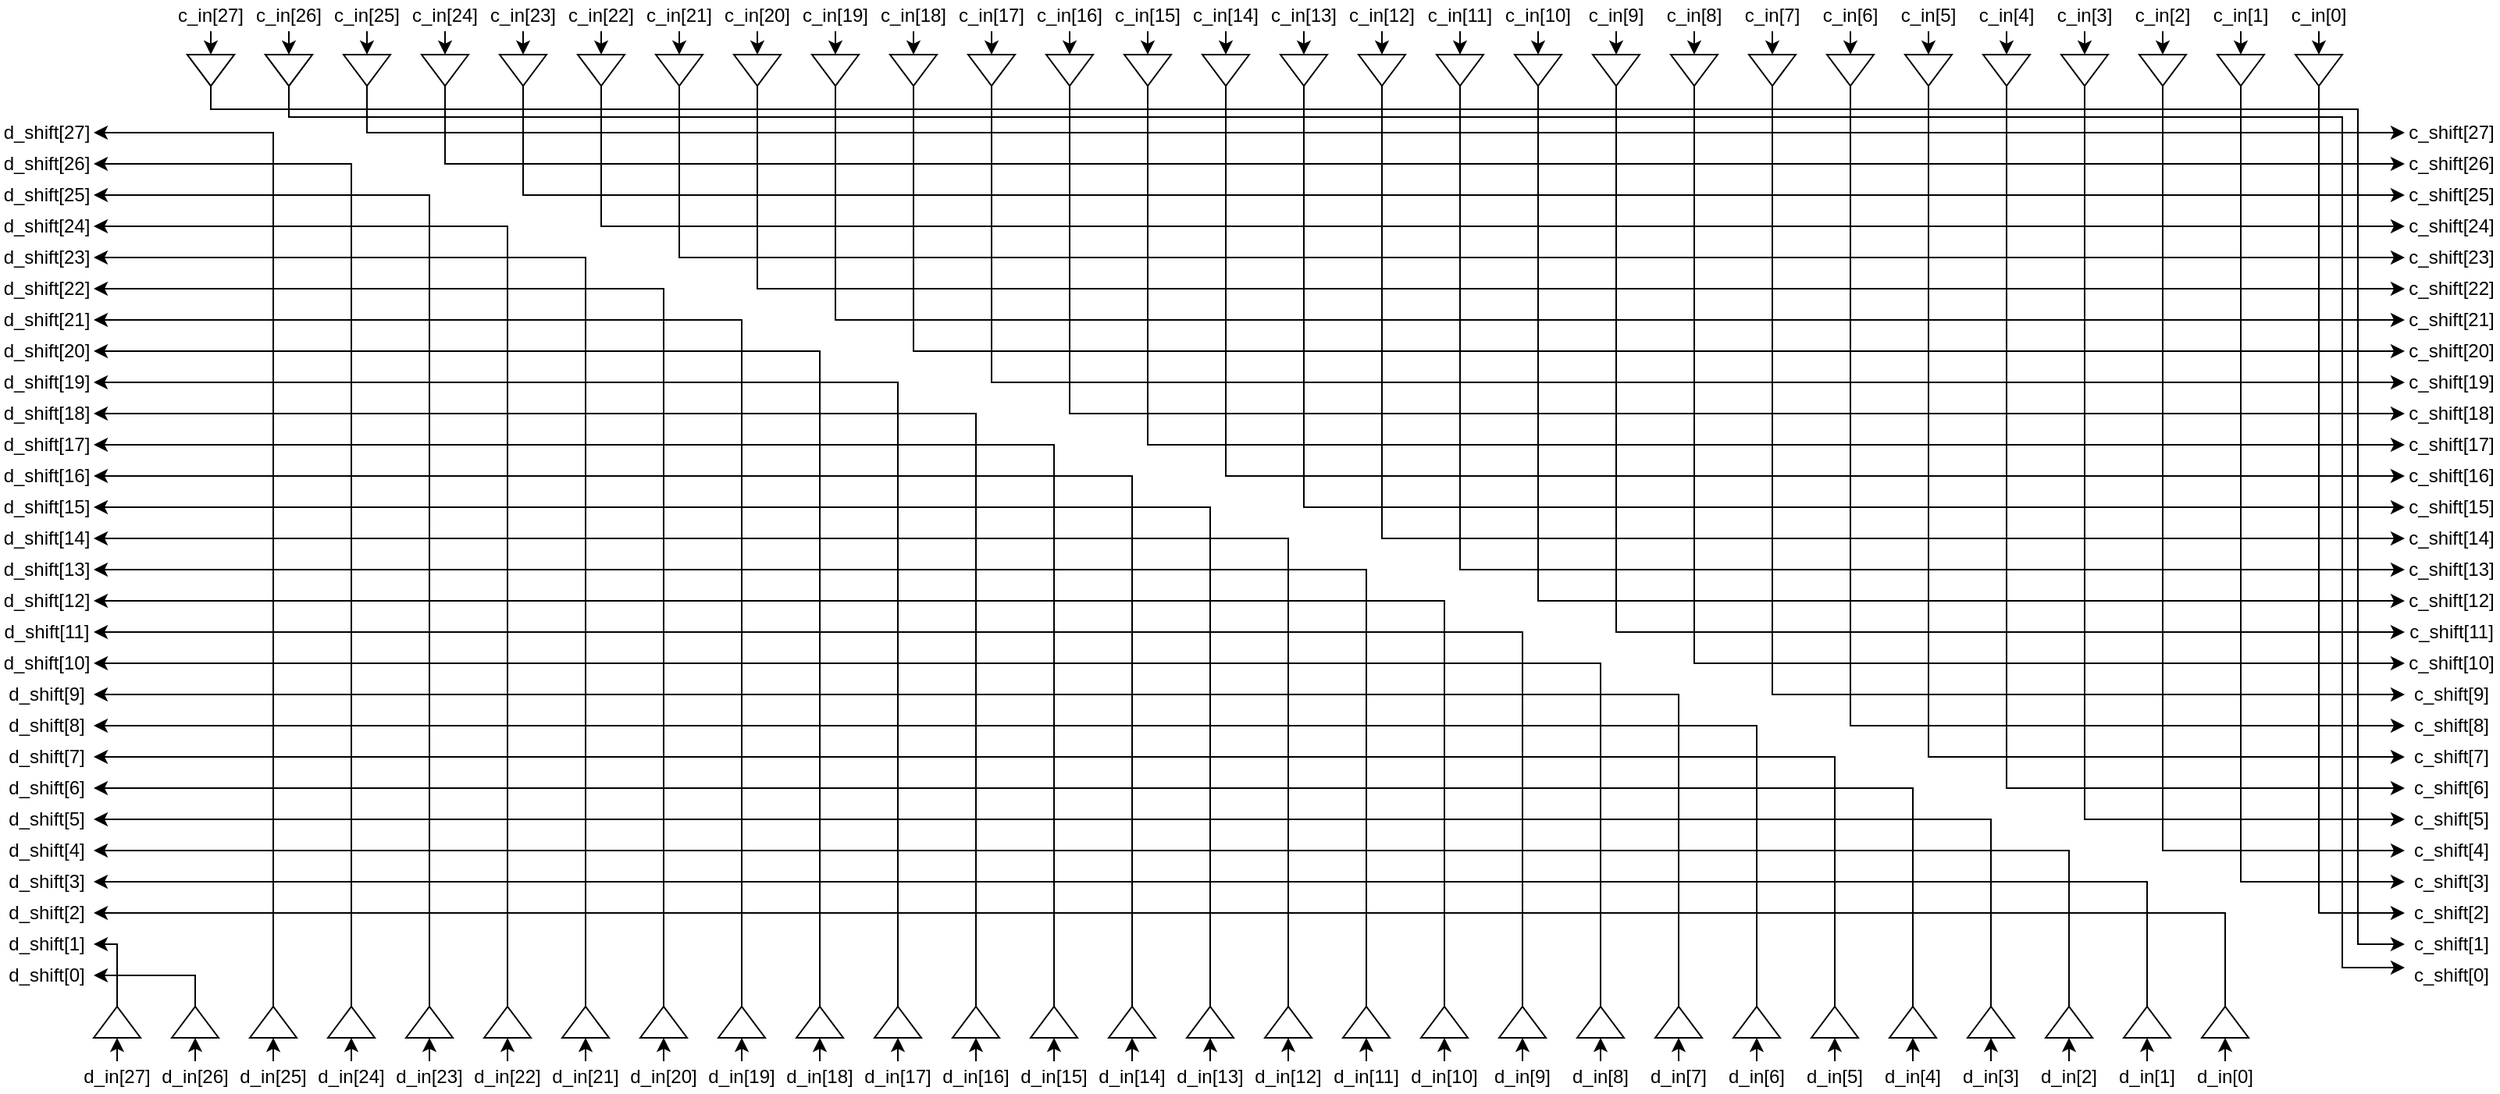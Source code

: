 <mxfile version="26.0.4">
  <diagram name="Page-1" id="SeEbcrkOaUqktt_m7GNb">
    <mxGraphModel dx="3267" dy="776" grid="1" gridSize="10" guides="1" tooltips="1" connect="1" arrows="1" fold="1" page="1" pageScale="1" pageWidth="1654" pageHeight="1169" math="0" shadow="0">
      <root>
        <mxCell id="0" />
        <mxCell id="1" parent="0" />
        <mxCell id="k1esWwxB7F54cW-bIOR9-1" style="edgeStyle=orthogonalEdgeStyle;rounded=0;orthogonalLoop=1;jettySize=auto;html=1;exitX=0.5;exitY=1;exitDx=0;exitDy=0;entryX=0;entryY=0.5;entryDx=0;entryDy=0;" edge="1" parent="1" source="k1esWwxB7F54cW-bIOR9-2" target="k1esWwxB7F54cW-bIOR9-167">
          <mxGeometry relative="1" as="geometry" />
        </mxCell>
        <mxCell id="k1esWwxB7F54cW-bIOR9-2" value="c_in[25]" style="text;html=1;align=center;verticalAlign=middle;whiteSpace=wrap;rounded=0;" vertex="1" parent="1">
          <mxGeometry x="40" y="20" width="50" height="20" as="geometry" />
        </mxCell>
        <mxCell id="k1esWwxB7F54cW-bIOR9-3" style="edgeStyle=orthogonalEdgeStyle;rounded=0;orthogonalLoop=1;jettySize=auto;html=1;exitX=0.5;exitY=1;exitDx=0;exitDy=0;entryX=0;entryY=0.5;entryDx=0;entryDy=0;" edge="1" parent="1" source="k1esWwxB7F54cW-bIOR9-4" target="k1esWwxB7F54cW-bIOR9-169">
          <mxGeometry relative="1" as="geometry" />
        </mxCell>
        <mxCell id="k1esWwxB7F54cW-bIOR9-4" value="c_in[24]" style="text;html=1;align=center;verticalAlign=middle;whiteSpace=wrap;rounded=0;" vertex="1" parent="1">
          <mxGeometry x="90" y="20" width="50" height="20" as="geometry" />
        </mxCell>
        <mxCell id="k1esWwxB7F54cW-bIOR9-5" style="edgeStyle=orthogonalEdgeStyle;rounded=0;orthogonalLoop=1;jettySize=auto;html=1;exitX=0.5;exitY=1;exitDx=0;exitDy=0;entryX=0;entryY=0.5;entryDx=0;entryDy=0;" edge="1" parent="1" source="k1esWwxB7F54cW-bIOR9-6" target="k1esWwxB7F54cW-bIOR9-217">
          <mxGeometry relative="1" as="geometry" />
        </mxCell>
        <mxCell id="k1esWwxB7F54cW-bIOR9-6" value="c_in[0]" style="text;html=1;align=center;verticalAlign=middle;whiteSpace=wrap;rounded=0;" vertex="1" parent="1">
          <mxGeometry x="1290" y="20" width="50" height="20" as="geometry" />
        </mxCell>
        <mxCell id="k1esWwxB7F54cW-bIOR9-7" style="edgeStyle=orthogonalEdgeStyle;rounded=0;orthogonalLoop=1;jettySize=auto;html=1;exitX=0.5;exitY=1;exitDx=0;exitDy=0;entryX=0;entryY=0.5;entryDx=0;entryDy=0;" edge="1" parent="1" source="k1esWwxB7F54cW-bIOR9-8" target="k1esWwxB7F54cW-bIOR9-219">
          <mxGeometry relative="1" as="geometry" />
        </mxCell>
        <mxCell id="k1esWwxB7F54cW-bIOR9-8" value="c_in[26]" style="text;html=1;align=center;verticalAlign=middle;whiteSpace=wrap;rounded=0;" vertex="1" parent="1">
          <mxGeometry x="-10" y="20" width="50" height="20" as="geometry" />
        </mxCell>
        <mxCell id="k1esWwxB7F54cW-bIOR9-9" style="edgeStyle=orthogonalEdgeStyle;rounded=0;orthogonalLoop=1;jettySize=auto;html=1;exitX=0.5;exitY=1;exitDx=0;exitDy=0;entryX=0;entryY=0.5;entryDx=0;entryDy=0;" edge="1" parent="1" source="k1esWwxB7F54cW-bIOR9-10" target="k1esWwxB7F54cW-bIOR9-215">
          <mxGeometry relative="1" as="geometry" />
        </mxCell>
        <mxCell id="k1esWwxB7F54cW-bIOR9-10" value="c_in[1]" style="text;html=1;align=center;verticalAlign=middle;whiteSpace=wrap;rounded=0;" vertex="1" parent="1">
          <mxGeometry x="1240" y="20" width="50" height="20" as="geometry" />
        </mxCell>
        <mxCell id="k1esWwxB7F54cW-bIOR9-11" style="edgeStyle=orthogonalEdgeStyle;rounded=0;orthogonalLoop=1;jettySize=auto;html=1;exitX=0.5;exitY=1;exitDx=0;exitDy=0;entryX=0;entryY=0.5;entryDx=0;entryDy=0;" edge="1" parent="1" source="k1esWwxB7F54cW-bIOR9-12" target="k1esWwxB7F54cW-bIOR9-209">
          <mxGeometry relative="1" as="geometry" />
        </mxCell>
        <mxCell id="k1esWwxB7F54cW-bIOR9-12" value="c_in[2]" style="text;html=1;align=center;verticalAlign=middle;whiteSpace=wrap;rounded=0;" vertex="1" parent="1">
          <mxGeometry x="1190" y="20" width="50" height="20" as="geometry" />
        </mxCell>
        <mxCell id="k1esWwxB7F54cW-bIOR9-13" style="edgeStyle=orthogonalEdgeStyle;rounded=0;orthogonalLoop=1;jettySize=auto;html=1;exitX=0.5;exitY=1;exitDx=0;exitDy=0;entryX=0;entryY=0.5;entryDx=0;entryDy=0;" edge="1" parent="1" source="k1esWwxB7F54cW-bIOR9-14" target="k1esWwxB7F54cW-bIOR9-211">
          <mxGeometry relative="1" as="geometry" />
        </mxCell>
        <mxCell id="k1esWwxB7F54cW-bIOR9-14" value="c_in[3]" style="text;html=1;align=center;verticalAlign=middle;whiteSpace=wrap;rounded=0;" vertex="1" parent="1">
          <mxGeometry x="1140" y="20" width="50" height="20" as="geometry" />
        </mxCell>
        <mxCell id="k1esWwxB7F54cW-bIOR9-15" style="edgeStyle=orthogonalEdgeStyle;rounded=0;orthogonalLoop=1;jettySize=auto;html=1;exitX=0.5;exitY=1;exitDx=0;exitDy=0;entryX=0;entryY=0.5;entryDx=0;entryDy=0;" edge="1" parent="1" source="k1esWwxB7F54cW-bIOR9-16" target="k1esWwxB7F54cW-bIOR9-213">
          <mxGeometry relative="1" as="geometry" />
        </mxCell>
        <mxCell id="k1esWwxB7F54cW-bIOR9-16" value="c_in[4]" style="text;html=1;align=center;verticalAlign=middle;whiteSpace=wrap;rounded=0;" vertex="1" parent="1">
          <mxGeometry x="1090" y="20" width="50" height="20" as="geometry" />
        </mxCell>
        <mxCell id="k1esWwxB7F54cW-bIOR9-17" style="edgeStyle=orthogonalEdgeStyle;rounded=0;orthogonalLoop=1;jettySize=auto;html=1;exitX=0.5;exitY=1;exitDx=0;exitDy=0;entryX=0;entryY=0.5;entryDx=0;entryDy=0;" edge="1" parent="1" source="k1esWwxB7F54cW-bIOR9-18" target="k1esWwxB7F54cW-bIOR9-203">
          <mxGeometry relative="1" as="geometry" />
        </mxCell>
        <mxCell id="k1esWwxB7F54cW-bIOR9-18" value="c_in[5]" style="text;html=1;align=center;verticalAlign=middle;whiteSpace=wrap;rounded=0;" vertex="1" parent="1">
          <mxGeometry x="1040" y="20" width="50" height="20" as="geometry" />
        </mxCell>
        <mxCell id="k1esWwxB7F54cW-bIOR9-19" style="edgeStyle=orthogonalEdgeStyle;rounded=0;orthogonalLoop=1;jettySize=auto;html=1;exitX=0.5;exitY=1;exitDx=0;exitDy=0;entryX=0;entryY=0.5;entryDx=0;entryDy=0;" edge="1" parent="1" source="k1esWwxB7F54cW-bIOR9-20" target="k1esWwxB7F54cW-bIOR9-205">
          <mxGeometry relative="1" as="geometry" />
        </mxCell>
        <mxCell id="k1esWwxB7F54cW-bIOR9-20" value="c_in[6]" style="text;html=1;align=center;verticalAlign=middle;whiteSpace=wrap;rounded=0;" vertex="1" parent="1">
          <mxGeometry x="990" y="20" width="50" height="20" as="geometry" />
        </mxCell>
        <mxCell id="k1esWwxB7F54cW-bIOR9-21" style="edgeStyle=orthogonalEdgeStyle;rounded=0;orthogonalLoop=1;jettySize=auto;html=1;exitX=0.5;exitY=1;exitDx=0;exitDy=0;entryX=0;entryY=0.5;entryDx=0;entryDy=0;" edge="1" parent="1" source="k1esWwxB7F54cW-bIOR9-22" target="k1esWwxB7F54cW-bIOR9-207">
          <mxGeometry relative="1" as="geometry" />
        </mxCell>
        <mxCell id="k1esWwxB7F54cW-bIOR9-22" value="c_in[7]" style="text;html=1;align=center;verticalAlign=middle;whiteSpace=wrap;rounded=0;" vertex="1" parent="1">
          <mxGeometry x="940" y="20" width="50" height="20" as="geometry" />
        </mxCell>
        <mxCell id="k1esWwxB7F54cW-bIOR9-23" style="edgeStyle=orthogonalEdgeStyle;rounded=0;orthogonalLoop=1;jettySize=auto;html=1;exitX=0.5;exitY=1;exitDx=0;exitDy=0;entryX=0;entryY=0.5;entryDx=0;entryDy=0;" edge="1" parent="1" source="k1esWwxB7F54cW-bIOR9-24" target="k1esWwxB7F54cW-bIOR9-199">
          <mxGeometry relative="1" as="geometry" />
        </mxCell>
        <mxCell id="k1esWwxB7F54cW-bIOR9-24" value="c_in[8]" style="text;html=1;align=center;verticalAlign=middle;whiteSpace=wrap;rounded=0;" vertex="1" parent="1">
          <mxGeometry x="890" y="20" width="50" height="20" as="geometry" />
        </mxCell>
        <mxCell id="k1esWwxB7F54cW-bIOR9-25" style="edgeStyle=orthogonalEdgeStyle;rounded=0;orthogonalLoop=1;jettySize=auto;html=1;exitX=0.5;exitY=1;exitDx=0;exitDy=0;entryX=0;entryY=0.5;entryDx=0;entryDy=0;" edge="1" parent="1" source="k1esWwxB7F54cW-bIOR9-26" target="k1esWwxB7F54cW-bIOR9-197">
          <mxGeometry relative="1" as="geometry" />
        </mxCell>
        <mxCell id="k1esWwxB7F54cW-bIOR9-26" value="c_in[9]" style="text;html=1;align=center;verticalAlign=middle;whiteSpace=wrap;rounded=0;" vertex="1" parent="1">
          <mxGeometry x="840" y="20" width="50" height="20" as="geometry" />
        </mxCell>
        <mxCell id="k1esWwxB7F54cW-bIOR9-27" style="edgeStyle=orthogonalEdgeStyle;rounded=0;orthogonalLoop=1;jettySize=auto;html=1;exitX=0.5;exitY=1;exitDx=0;exitDy=0;entryX=0;entryY=0.5;entryDx=0;entryDy=0;" edge="1" parent="1" source="k1esWwxB7F54cW-bIOR9-28" target="k1esWwxB7F54cW-bIOR9-195">
          <mxGeometry relative="1" as="geometry" />
        </mxCell>
        <mxCell id="k1esWwxB7F54cW-bIOR9-28" value="c_in[10]" style="text;html=1;align=center;verticalAlign=middle;whiteSpace=wrap;rounded=0;" vertex="1" parent="1">
          <mxGeometry x="790" y="20" width="50" height="20" as="geometry" />
        </mxCell>
        <mxCell id="k1esWwxB7F54cW-bIOR9-29" style="edgeStyle=orthogonalEdgeStyle;rounded=0;orthogonalLoop=1;jettySize=auto;html=1;exitX=0.5;exitY=1;exitDx=0;exitDy=0;entryX=0;entryY=0.5;entryDx=0;entryDy=0;" edge="1" parent="1" source="k1esWwxB7F54cW-bIOR9-30" target="k1esWwxB7F54cW-bIOR9-201">
          <mxGeometry relative="1" as="geometry" />
        </mxCell>
        <mxCell id="k1esWwxB7F54cW-bIOR9-30" value="c_in[11]" style="text;html=1;align=center;verticalAlign=middle;whiteSpace=wrap;rounded=0;" vertex="1" parent="1">
          <mxGeometry x="740" y="20" width="50" height="20" as="geometry" />
        </mxCell>
        <mxCell id="k1esWwxB7F54cW-bIOR9-31" style="edgeStyle=orthogonalEdgeStyle;rounded=0;orthogonalLoop=1;jettySize=auto;html=1;exitX=0.5;exitY=1;exitDx=0;exitDy=0;entryX=0;entryY=0.5;entryDx=0;entryDy=0;" edge="1" parent="1" source="k1esWwxB7F54cW-bIOR9-32" target="k1esWwxB7F54cW-bIOR9-193">
          <mxGeometry relative="1" as="geometry" />
        </mxCell>
        <mxCell id="k1esWwxB7F54cW-bIOR9-32" value="c_in[12]" style="text;html=1;align=center;verticalAlign=middle;whiteSpace=wrap;rounded=0;" vertex="1" parent="1">
          <mxGeometry x="690" y="20" width="50" height="20" as="geometry" />
        </mxCell>
        <mxCell id="k1esWwxB7F54cW-bIOR9-33" style="edgeStyle=orthogonalEdgeStyle;rounded=0;orthogonalLoop=1;jettySize=auto;html=1;exitX=0.5;exitY=1;exitDx=0;exitDy=0;entryX=0;entryY=0.5;entryDx=0;entryDy=0;" edge="1" parent="1" source="k1esWwxB7F54cW-bIOR9-34" target="k1esWwxB7F54cW-bIOR9-191">
          <mxGeometry relative="1" as="geometry" />
        </mxCell>
        <mxCell id="k1esWwxB7F54cW-bIOR9-34" value="c_in[13]" style="text;html=1;align=center;verticalAlign=middle;whiteSpace=wrap;rounded=0;" vertex="1" parent="1">
          <mxGeometry x="640" y="20" width="50" height="20" as="geometry" />
        </mxCell>
        <mxCell id="k1esWwxB7F54cW-bIOR9-35" style="edgeStyle=orthogonalEdgeStyle;rounded=0;orthogonalLoop=1;jettySize=auto;html=1;exitX=0.5;exitY=1;exitDx=0;exitDy=0;entryX=0;entryY=0.5;entryDx=0;entryDy=0;" edge="1" parent="1" source="k1esWwxB7F54cW-bIOR9-36" target="k1esWwxB7F54cW-bIOR9-189">
          <mxGeometry relative="1" as="geometry" />
        </mxCell>
        <mxCell id="k1esWwxB7F54cW-bIOR9-36" value="c_in[14]" style="text;html=1;align=center;verticalAlign=middle;whiteSpace=wrap;rounded=0;" vertex="1" parent="1">
          <mxGeometry x="590" y="20" width="50" height="20" as="geometry" />
        </mxCell>
        <mxCell id="k1esWwxB7F54cW-bIOR9-37" style="edgeStyle=orthogonalEdgeStyle;rounded=0;orthogonalLoop=1;jettySize=auto;html=1;exitX=0.5;exitY=1;exitDx=0;exitDy=0;entryX=0;entryY=0.5;entryDx=0;entryDy=0;" edge="1" parent="1" source="k1esWwxB7F54cW-bIOR9-38" target="k1esWwxB7F54cW-bIOR9-187">
          <mxGeometry relative="1" as="geometry" />
        </mxCell>
        <mxCell id="k1esWwxB7F54cW-bIOR9-38" value="c_in[15]" style="text;html=1;align=center;verticalAlign=middle;whiteSpace=wrap;rounded=0;" vertex="1" parent="1">
          <mxGeometry x="540" y="20" width="50" height="20" as="geometry" />
        </mxCell>
        <mxCell id="k1esWwxB7F54cW-bIOR9-39" style="edgeStyle=orthogonalEdgeStyle;rounded=0;orthogonalLoop=1;jettySize=auto;html=1;exitX=0.5;exitY=1;exitDx=0;exitDy=0;entryX=0;entryY=0.5;entryDx=0;entryDy=0;" edge="1" parent="1" source="k1esWwxB7F54cW-bIOR9-40" target="k1esWwxB7F54cW-bIOR9-185">
          <mxGeometry relative="1" as="geometry" />
        </mxCell>
        <mxCell id="k1esWwxB7F54cW-bIOR9-40" value="c_in[16]" style="text;html=1;align=center;verticalAlign=middle;whiteSpace=wrap;rounded=0;" vertex="1" parent="1">
          <mxGeometry x="490" y="20" width="50" height="20" as="geometry" />
        </mxCell>
        <mxCell id="k1esWwxB7F54cW-bIOR9-41" style="edgeStyle=orthogonalEdgeStyle;rounded=0;orthogonalLoop=1;jettySize=auto;html=1;exitX=0.5;exitY=1;exitDx=0;exitDy=0;entryX=0;entryY=0.5;entryDx=0;entryDy=0;" edge="1" parent="1" source="k1esWwxB7F54cW-bIOR9-42" target="k1esWwxB7F54cW-bIOR9-183">
          <mxGeometry relative="1" as="geometry" />
        </mxCell>
        <mxCell id="k1esWwxB7F54cW-bIOR9-42" value="c_in[17]" style="text;html=1;align=center;verticalAlign=middle;whiteSpace=wrap;rounded=0;" vertex="1" parent="1">
          <mxGeometry x="440" y="20" width="50" height="20" as="geometry" />
        </mxCell>
        <mxCell id="k1esWwxB7F54cW-bIOR9-43" style="edgeStyle=orthogonalEdgeStyle;rounded=0;orthogonalLoop=1;jettySize=auto;html=1;exitX=0.5;exitY=1;exitDx=0;exitDy=0;entryX=0;entryY=0.5;entryDx=0;entryDy=0;" edge="1" parent="1" source="k1esWwxB7F54cW-bIOR9-44" target="k1esWwxB7F54cW-bIOR9-181">
          <mxGeometry relative="1" as="geometry" />
        </mxCell>
        <mxCell id="k1esWwxB7F54cW-bIOR9-44" value="c_in[18]" style="text;html=1;align=center;verticalAlign=middle;whiteSpace=wrap;rounded=0;" vertex="1" parent="1">
          <mxGeometry x="390" y="20" width="50" height="20" as="geometry" />
        </mxCell>
        <mxCell id="k1esWwxB7F54cW-bIOR9-45" style="edgeStyle=orthogonalEdgeStyle;rounded=0;orthogonalLoop=1;jettySize=auto;html=1;exitX=0.5;exitY=1;exitDx=0;exitDy=0;entryX=0;entryY=0.5;entryDx=0;entryDy=0;" edge="1" parent="1" source="k1esWwxB7F54cW-bIOR9-46" target="k1esWwxB7F54cW-bIOR9-179">
          <mxGeometry relative="1" as="geometry" />
        </mxCell>
        <mxCell id="k1esWwxB7F54cW-bIOR9-46" value="c_in[19]" style="text;html=1;align=center;verticalAlign=middle;whiteSpace=wrap;rounded=0;" vertex="1" parent="1">
          <mxGeometry x="340" y="20" width="50" height="20" as="geometry" />
        </mxCell>
        <mxCell id="k1esWwxB7F54cW-bIOR9-47" style="edgeStyle=orthogonalEdgeStyle;rounded=0;orthogonalLoop=1;jettySize=auto;html=1;exitX=0.5;exitY=1;exitDx=0;exitDy=0;entryX=0;entryY=0.5;entryDx=0;entryDy=0;" edge="1" parent="1" source="k1esWwxB7F54cW-bIOR9-48" target="k1esWwxB7F54cW-bIOR9-177">
          <mxGeometry relative="1" as="geometry" />
        </mxCell>
        <mxCell id="k1esWwxB7F54cW-bIOR9-48" value="c_in[20]" style="text;html=1;align=center;verticalAlign=middle;whiteSpace=wrap;rounded=0;" vertex="1" parent="1">
          <mxGeometry x="290" y="20" width="50" height="20" as="geometry" />
        </mxCell>
        <mxCell id="k1esWwxB7F54cW-bIOR9-49" style="edgeStyle=orthogonalEdgeStyle;rounded=0;orthogonalLoop=1;jettySize=auto;html=1;exitX=0.5;exitY=1;exitDx=0;exitDy=0;entryX=0;entryY=0.5;entryDx=0;entryDy=0;" edge="1" parent="1" source="k1esWwxB7F54cW-bIOR9-50" target="k1esWwxB7F54cW-bIOR9-175">
          <mxGeometry relative="1" as="geometry" />
        </mxCell>
        <mxCell id="k1esWwxB7F54cW-bIOR9-50" value="c_in[21]" style="text;html=1;align=center;verticalAlign=middle;whiteSpace=wrap;rounded=0;" vertex="1" parent="1">
          <mxGeometry x="240" y="20" width="50" height="20" as="geometry" />
        </mxCell>
        <mxCell id="k1esWwxB7F54cW-bIOR9-51" style="edgeStyle=orthogonalEdgeStyle;rounded=0;orthogonalLoop=1;jettySize=auto;html=1;exitX=0.5;exitY=1;exitDx=0;exitDy=0;entryX=0;entryY=0.5;entryDx=0;entryDy=0;" edge="1" parent="1" source="k1esWwxB7F54cW-bIOR9-52" target="k1esWwxB7F54cW-bIOR9-173">
          <mxGeometry relative="1" as="geometry" />
        </mxCell>
        <mxCell id="k1esWwxB7F54cW-bIOR9-52" value="c_in[22]" style="text;html=1;align=center;verticalAlign=middle;whiteSpace=wrap;rounded=0;" vertex="1" parent="1">
          <mxGeometry x="190" y="20" width="50" height="20" as="geometry" />
        </mxCell>
        <mxCell id="k1esWwxB7F54cW-bIOR9-53" style="edgeStyle=orthogonalEdgeStyle;rounded=0;orthogonalLoop=1;jettySize=auto;html=1;exitX=0.5;exitY=1;exitDx=0;exitDy=0;entryX=0;entryY=0.5;entryDx=0;entryDy=0;" edge="1" parent="1" source="k1esWwxB7F54cW-bIOR9-54" target="k1esWwxB7F54cW-bIOR9-171">
          <mxGeometry relative="1" as="geometry" />
        </mxCell>
        <mxCell id="k1esWwxB7F54cW-bIOR9-54" value="c_in[23]" style="text;html=1;align=center;verticalAlign=middle;whiteSpace=wrap;rounded=0;" vertex="1" parent="1">
          <mxGeometry x="140" y="20" width="50" height="20" as="geometry" />
        </mxCell>
        <mxCell id="k1esWwxB7F54cW-bIOR9-55" value="c_shift[27]" style="text;html=1;align=center;verticalAlign=middle;whiteSpace=wrap;rounded=0;" vertex="1" parent="1">
          <mxGeometry x="1370" y="90" width="60" height="30" as="geometry" />
        </mxCell>
        <mxCell id="k1esWwxB7F54cW-bIOR9-56" value="c_shift[26]" style="text;html=1;align=center;verticalAlign=middle;whiteSpace=wrap;rounded=0;" vertex="1" parent="1">
          <mxGeometry x="1370" y="110" width="60" height="30" as="geometry" />
        </mxCell>
        <mxCell id="k1esWwxB7F54cW-bIOR9-57" value="c_shift[25]" style="text;html=1;align=center;verticalAlign=middle;whiteSpace=wrap;rounded=0;" vertex="1" parent="1">
          <mxGeometry x="1370" y="130" width="60" height="30" as="geometry" />
        </mxCell>
        <mxCell id="k1esWwxB7F54cW-bIOR9-58" value="c_shift[24]" style="text;html=1;align=center;verticalAlign=middle;whiteSpace=wrap;rounded=0;" vertex="1" parent="1">
          <mxGeometry x="1370" y="150" width="60" height="30" as="geometry" />
        </mxCell>
        <mxCell id="k1esWwxB7F54cW-bIOR9-59" value="c_shift[20]" style="text;html=1;align=center;verticalAlign=middle;whiteSpace=wrap;rounded=0;" vertex="1" parent="1">
          <mxGeometry x="1370" y="230" width="60" height="30" as="geometry" />
        </mxCell>
        <mxCell id="k1esWwxB7F54cW-bIOR9-60" value="c_shift[23]" style="text;html=1;align=center;verticalAlign=middle;whiteSpace=wrap;rounded=0;" vertex="1" parent="1">
          <mxGeometry x="1370" y="170" width="60" height="30" as="geometry" />
        </mxCell>
        <mxCell id="k1esWwxB7F54cW-bIOR9-61" value="c_shift[21]" style="text;html=1;align=center;verticalAlign=middle;whiteSpace=wrap;rounded=0;" vertex="1" parent="1">
          <mxGeometry x="1370" y="210" width="60" height="30" as="geometry" />
        </mxCell>
        <mxCell id="k1esWwxB7F54cW-bIOR9-62" value="c_shift[22]" style="text;html=1;align=center;verticalAlign=middle;whiteSpace=wrap;rounded=0;" vertex="1" parent="1">
          <mxGeometry x="1370" y="190" width="60" height="30" as="geometry" />
        </mxCell>
        <mxCell id="k1esWwxB7F54cW-bIOR9-63" value="c_shift[16]" style="text;html=1;align=center;verticalAlign=middle;whiteSpace=wrap;rounded=0;" vertex="1" parent="1">
          <mxGeometry x="1370" y="310" width="60" height="30" as="geometry" />
        </mxCell>
        <mxCell id="k1esWwxB7F54cW-bIOR9-64" value="c_shift[18]" style="text;html=1;align=center;verticalAlign=middle;whiteSpace=wrap;rounded=0;" vertex="1" parent="1">
          <mxGeometry x="1370" y="270" width="60" height="30" as="geometry" />
        </mxCell>
        <mxCell id="k1esWwxB7F54cW-bIOR9-65" value="c_shift[17]" style="text;html=1;align=center;verticalAlign=middle;whiteSpace=wrap;rounded=0;" vertex="1" parent="1">
          <mxGeometry x="1370" y="290" width="60" height="30" as="geometry" />
        </mxCell>
        <mxCell id="k1esWwxB7F54cW-bIOR9-66" value="c_shift[14]" style="text;html=1;align=center;verticalAlign=middle;whiteSpace=wrap;rounded=0;" vertex="1" parent="1">
          <mxGeometry x="1370" y="350" width="60" height="30" as="geometry" />
        </mxCell>
        <mxCell id="k1esWwxB7F54cW-bIOR9-67" value="c_shift[15]" style="text;html=1;align=center;verticalAlign=middle;whiteSpace=wrap;rounded=0;" vertex="1" parent="1">
          <mxGeometry x="1370" y="330" width="60" height="30" as="geometry" />
        </mxCell>
        <mxCell id="k1esWwxB7F54cW-bIOR9-68" value="c_shift[13]" style="text;html=1;align=center;verticalAlign=middle;whiteSpace=wrap;rounded=0;" vertex="1" parent="1">
          <mxGeometry x="1370" y="370" width="60" height="30" as="geometry" />
        </mxCell>
        <mxCell id="k1esWwxB7F54cW-bIOR9-69" value="c_shift[10]" style="text;html=1;align=center;verticalAlign=middle;whiteSpace=wrap;rounded=0;" vertex="1" parent="1">
          <mxGeometry x="1370" y="430" width="60" height="30" as="geometry" />
        </mxCell>
        <mxCell id="k1esWwxB7F54cW-bIOR9-70" value="c_shift[11]" style="text;html=1;align=center;verticalAlign=middle;whiteSpace=wrap;rounded=0;" vertex="1" parent="1">
          <mxGeometry x="1370" y="410" width="60" height="30" as="geometry" />
        </mxCell>
        <mxCell id="k1esWwxB7F54cW-bIOR9-71" value="c_shift[12]" style="text;html=1;align=center;verticalAlign=middle;whiteSpace=wrap;rounded=0;" vertex="1" parent="1">
          <mxGeometry x="1370" y="390" width="60" height="30" as="geometry" />
        </mxCell>
        <mxCell id="k1esWwxB7F54cW-bIOR9-72" value="c_shift[8]" style="text;html=1;align=center;verticalAlign=middle;whiteSpace=wrap;rounded=0;" vertex="1" parent="1">
          <mxGeometry x="1370" y="470" width="60" height="30" as="geometry" />
        </mxCell>
        <mxCell id="k1esWwxB7F54cW-bIOR9-73" value="c_shift[9]" style="text;html=1;align=center;verticalAlign=middle;whiteSpace=wrap;rounded=0;" vertex="1" parent="1">
          <mxGeometry x="1370" y="450" width="60" height="30" as="geometry" />
        </mxCell>
        <mxCell id="k1esWwxB7F54cW-bIOR9-74" value="c_shift[3]" style="text;html=1;align=center;verticalAlign=middle;whiteSpace=wrap;rounded=0;" vertex="1" parent="1">
          <mxGeometry x="1370" y="570" width="60" height="30" as="geometry" />
        </mxCell>
        <mxCell id="k1esWwxB7F54cW-bIOR9-75" value="c_shift[1]" style="text;html=1;align=center;verticalAlign=middle;whiteSpace=wrap;rounded=0;" vertex="1" parent="1">
          <mxGeometry x="1370" y="610" width="60" height="30" as="geometry" />
        </mxCell>
        <mxCell id="k1esWwxB7F54cW-bIOR9-76" value="c_shift[2]" style="text;html=1;align=center;verticalAlign=middle;whiteSpace=wrap;rounded=0;" vertex="1" parent="1">
          <mxGeometry x="1370" y="590" width="60" height="30" as="geometry" />
        </mxCell>
        <mxCell id="k1esWwxB7F54cW-bIOR9-77" value="c_shift[0]" style="text;html=1;align=center;verticalAlign=middle;whiteSpace=wrap;rounded=0;" vertex="1" parent="1">
          <mxGeometry x="1370" y="630" width="60" height="30" as="geometry" />
        </mxCell>
        <mxCell id="k1esWwxB7F54cW-bIOR9-78" value="c_shift[4]" style="text;html=1;align=center;verticalAlign=middle;whiteSpace=wrap;rounded=0;" vertex="1" parent="1">
          <mxGeometry x="1370" y="550" width="60" height="30" as="geometry" />
        </mxCell>
        <mxCell id="k1esWwxB7F54cW-bIOR9-79" value="c_shift[5]" style="text;html=1;align=center;verticalAlign=middle;whiteSpace=wrap;rounded=0;" vertex="1" parent="1">
          <mxGeometry x="1370" y="530" width="60" height="30" as="geometry" />
        </mxCell>
        <mxCell id="k1esWwxB7F54cW-bIOR9-80" value="c_shift[6]" style="text;html=1;align=center;verticalAlign=middle;whiteSpace=wrap;rounded=0;" vertex="1" parent="1">
          <mxGeometry x="1370" y="510" width="60" height="30" as="geometry" />
        </mxCell>
        <mxCell id="k1esWwxB7F54cW-bIOR9-81" value="c_shift[7]" style="text;html=1;align=center;verticalAlign=middle;whiteSpace=wrap;rounded=0;" vertex="1" parent="1">
          <mxGeometry x="1370" y="490" width="60" height="30" as="geometry" />
        </mxCell>
        <mxCell id="k1esWwxB7F54cW-bIOR9-82" value="c_shift[19]" style="text;html=1;align=center;verticalAlign=middle;whiteSpace=wrap;rounded=0;" vertex="1" parent="1">
          <mxGeometry x="1370" y="250" width="60" height="30" as="geometry" />
        </mxCell>
        <mxCell id="k1esWwxB7F54cW-bIOR9-83" style="edgeStyle=orthogonalEdgeStyle;rounded=0;orthogonalLoop=1;jettySize=auto;html=1;exitX=0.5;exitY=0;exitDx=0;exitDy=0;entryX=0;entryY=0.5;entryDx=0;entryDy=0;" edge="1" parent="1" source="k1esWwxB7F54cW-bIOR9-84" target="k1esWwxB7F54cW-bIOR9-223">
          <mxGeometry relative="1" as="geometry" />
        </mxCell>
        <mxCell id="k1esWwxB7F54cW-bIOR9-84" value="d_in[25]" style="text;html=1;align=center;verticalAlign=middle;whiteSpace=wrap;rounded=0;" vertex="1" parent="1">
          <mxGeometry x="-20" y="700" width="50" height="20" as="geometry" />
        </mxCell>
        <mxCell id="k1esWwxB7F54cW-bIOR9-85" style="edgeStyle=orthogonalEdgeStyle;rounded=0;orthogonalLoop=1;jettySize=auto;html=1;exitX=0.5;exitY=0;exitDx=0;exitDy=0;entryX=0;entryY=0.5;entryDx=0;entryDy=0;" edge="1" parent="1" source="k1esWwxB7F54cW-bIOR9-86" target="k1esWwxB7F54cW-bIOR9-225">
          <mxGeometry relative="1" as="geometry" />
        </mxCell>
        <mxCell id="k1esWwxB7F54cW-bIOR9-86" value="d_in[24]" style="text;html=1;align=center;verticalAlign=middle;whiteSpace=wrap;rounded=0;" vertex="1" parent="1">
          <mxGeometry x="30" y="700" width="50" height="20" as="geometry" />
        </mxCell>
        <mxCell id="k1esWwxB7F54cW-bIOR9-87" style="edgeStyle=orthogonalEdgeStyle;rounded=0;orthogonalLoop=1;jettySize=auto;html=1;exitX=0.5;exitY=0;exitDx=0;exitDy=0;entryX=0;entryY=0.5;entryDx=0;entryDy=0;" edge="1" parent="1" source="k1esWwxB7F54cW-bIOR9-88" target="k1esWwxB7F54cW-bIOR9-273">
          <mxGeometry relative="1" as="geometry" />
        </mxCell>
        <mxCell id="k1esWwxB7F54cW-bIOR9-88" value="d_in[0]" style="text;html=1;align=center;verticalAlign=middle;whiteSpace=wrap;rounded=0;" vertex="1" parent="1">
          <mxGeometry x="1230" y="700" width="50" height="20" as="geometry" />
        </mxCell>
        <mxCell id="k1esWwxB7F54cW-bIOR9-89" style="edgeStyle=orthogonalEdgeStyle;rounded=0;orthogonalLoop=1;jettySize=auto;html=1;exitX=0.5;exitY=0;exitDx=0;exitDy=0;entryX=0;entryY=0.5;entryDx=0;entryDy=0;" edge="1" parent="1" source="k1esWwxB7F54cW-bIOR9-90" target="k1esWwxB7F54cW-bIOR9-221">
          <mxGeometry relative="1" as="geometry" />
        </mxCell>
        <mxCell id="k1esWwxB7F54cW-bIOR9-90" value="d_in[26]" style="text;html=1;align=center;verticalAlign=middle;whiteSpace=wrap;rounded=0;" vertex="1" parent="1">
          <mxGeometry x="-70" y="700" width="50" height="20" as="geometry" />
        </mxCell>
        <mxCell id="k1esWwxB7F54cW-bIOR9-91" style="edgeStyle=orthogonalEdgeStyle;rounded=0;orthogonalLoop=1;jettySize=auto;html=1;exitX=0.5;exitY=0;exitDx=0;exitDy=0;entryX=0;entryY=0.5;entryDx=0;entryDy=0;" edge="1" parent="1" source="k1esWwxB7F54cW-bIOR9-92" target="k1esWwxB7F54cW-bIOR9-271">
          <mxGeometry relative="1" as="geometry" />
        </mxCell>
        <mxCell id="k1esWwxB7F54cW-bIOR9-92" value="d_in[1]" style="text;html=1;align=center;verticalAlign=middle;whiteSpace=wrap;rounded=0;" vertex="1" parent="1">
          <mxGeometry x="1180" y="700" width="50" height="20" as="geometry" />
        </mxCell>
        <mxCell id="k1esWwxB7F54cW-bIOR9-93" style="edgeStyle=orthogonalEdgeStyle;rounded=0;orthogonalLoop=1;jettySize=auto;html=1;exitX=0.5;exitY=0;exitDx=0;exitDy=0;entryX=0;entryY=0.5;entryDx=0;entryDy=0;" edge="1" parent="1" source="k1esWwxB7F54cW-bIOR9-94" target="k1esWwxB7F54cW-bIOR9-265">
          <mxGeometry relative="1" as="geometry" />
        </mxCell>
        <mxCell id="k1esWwxB7F54cW-bIOR9-94" value="d_in[2]" style="text;html=1;align=center;verticalAlign=middle;whiteSpace=wrap;rounded=0;" vertex="1" parent="1">
          <mxGeometry x="1130" y="700" width="50" height="20" as="geometry" />
        </mxCell>
        <mxCell id="k1esWwxB7F54cW-bIOR9-95" style="edgeStyle=orthogonalEdgeStyle;rounded=0;orthogonalLoop=1;jettySize=auto;html=1;exitX=0.5;exitY=0;exitDx=0;exitDy=0;entryX=0;entryY=0.5;entryDx=0;entryDy=0;" edge="1" parent="1" source="k1esWwxB7F54cW-bIOR9-96" target="k1esWwxB7F54cW-bIOR9-267">
          <mxGeometry relative="1" as="geometry" />
        </mxCell>
        <mxCell id="k1esWwxB7F54cW-bIOR9-96" value="d_in[3]" style="text;html=1;align=center;verticalAlign=middle;whiteSpace=wrap;rounded=0;" vertex="1" parent="1">
          <mxGeometry x="1080" y="700" width="50" height="20" as="geometry" />
        </mxCell>
        <mxCell id="k1esWwxB7F54cW-bIOR9-97" style="edgeStyle=orthogonalEdgeStyle;rounded=0;orthogonalLoop=1;jettySize=auto;html=1;exitX=0.5;exitY=0;exitDx=0;exitDy=0;entryX=0;entryY=0.5;entryDx=0;entryDy=0;" edge="1" parent="1" source="k1esWwxB7F54cW-bIOR9-98" target="k1esWwxB7F54cW-bIOR9-269">
          <mxGeometry relative="1" as="geometry" />
        </mxCell>
        <mxCell id="k1esWwxB7F54cW-bIOR9-98" value="d_in[4]" style="text;html=1;align=center;verticalAlign=middle;whiteSpace=wrap;rounded=0;" vertex="1" parent="1">
          <mxGeometry x="1030" y="700" width="50" height="20" as="geometry" />
        </mxCell>
        <mxCell id="k1esWwxB7F54cW-bIOR9-99" style="edgeStyle=orthogonalEdgeStyle;rounded=0;orthogonalLoop=1;jettySize=auto;html=1;exitX=0.5;exitY=0;exitDx=0;exitDy=0;entryX=0;entryY=0.5;entryDx=0;entryDy=0;" edge="1" parent="1" source="k1esWwxB7F54cW-bIOR9-100" target="k1esWwxB7F54cW-bIOR9-259">
          <mxGeometry relative="1" as="geometry" />
        </mxCell>
        <mxCell id="k1esWwxB7F54cW-bIOR9-100" value="d_in[5]" style="text;html=1;align=center;verticalAlign=middle;whiteSpace=wrap;rounded=0;" vertex="1" parent="1">
          <mxGeometry x="980" y="700" width="50" height="20" as="geometry" />
        </mxCell>
        <mxCell id="k1esWwxB7F54cW-bIOR9-101" style="edgeStyle=orthogonalEdgeStyle;rounded=0;orthogonalLoop=1;jettySize=auto;html=1;exitX=0.5;exitY=0;exitDx=0;exitDy=0;entryX=0;entryY=0.5;entryDx=0;entryDy=0;" edge="1" parent="1" source="k1esWwxB7F54cW-bIOR9-102" target="k1esWwxB7F54cW-bIOR9-261">
          <mxGeometry relative="1" as="geometry" />
        </mxCell>
        <mxCell id="k1esWwxB7F54cW-bIOR9-102" value="d_in[6]" style="text;html=1;align=center;verticalAlign=middle;whiteSpace=wrap;rounded=0;" vertex="1" parent="1">
          <mxGeometry x="930" y="700" width="50" height="20" as="geometry" />
        </mxCell>
        <mxCell id="k1esWwxB7F54cW-bIOR9-103" style="edgeStyle=orthogonalEdgeStyle;rounded=0;orthogonalLoop=1;jettySize=auto;html=1;exitX=0.5;exitY=0;exitDx=0;exitDy=0;entryX=0;entryY=0.5;entryDx=0;entryDy=0;" edge="1" parent="1" source="k1esWwxB7F54cW-bIOR9-104" target="k1esWwxB7F54cW-bIOR9-263">
          <mxGeometry relative="1" as="geometry" />
        </mxCell>
        <mxCell id="k1esWwxB7F54cW-bIOR9-104" value="d_in[7]" style="text;html=1;align=center;verticalAlign=middle;whiteSpace=wrap;rounded=0;" vertex="1" parent="1">
          <mxGeometry x="880" y="700" width="50" height="20" as="geometry" />
        </mxCell>
        <mxCell id="k1esWwxB7F54cW-bIOR9-105" style="edgeStyle=orthogonalEdgeStyle;rounded=0;orthogonalLoop=1;jettySize=auto;html=1;exitX=0.5;exitY=0;exitDx=0;exitDy=0;entryX=0;entryY=0.5;entryDx=0;entryDy=0;" edge="1" parent="1" source="k1esWwxB7F54cW-bIOR9-106" target="k1esWwxB7F54cW-bIOR9-255">
          <mxGeometry relative="1" as="geometry" />
        </mxCell>
        <mxCell id="k1esWwxB7F54cW-bIOR9-106" value="d_in[8]" style="text;html=1;align=center;verticalAlign=middle;whiteSpace=wrap;rounded=0;" vertex="1" parent="1">
          <mxGeometry x="830" y="700" width="50" height="20" as="geometry" />
        </mxCell>
        <mxCell id="k1esWwxB7F54cW-bIOR9-107" style="edgeStyle=orthogonalEdgeStyle;rounded=0;orthogonalLoop=1;jettySize=auto;html=1;exitX=0.5;exitY=0;exitDx=0;exitDy=0;entryX=0;entryY=0.5;entryDx=0;entryDy=0;" edge="1" parent="1" source="k1esWwxB7F54cW-bIOR9-108" target="k1esWwxB7F54cW-bIOR9-253">
          <mxGeometry relative="1" as="geometry" />
        </mxCell>
        <mxCell id="k1esWwxB7F54cW-bIOR9-108" value="d_in[9]" style="text;html=1;align=center;verticalAlign=middle;whiteSpace=wrap;rounded=0;" vertex="1" parent="1">
          <mxGeometry x="780" y="700" width="50" height="20" as="geometry" />
        </mxCell>
        <mxCell id="k1esWwxB7F54cW-bIOR9-109" style="edgeStyle=orthogonalEdgeStyle;rounded=0;orthogonalLoop=1;jettySize=auto;html=1;exitX=0.5;exitY=0;exitDx=0;exitDy=0;entryX=0;entryY=0.5;entryDx=0;entryDy=0;" edge="1" parent="1" source="k1esWwxB7F54cW-bIOR9-110" target="k1esWwxB7F54cW-bIOR9-251">
          <mxGeometry relative="1" as="geometry" />
        </mxCell>
        <mxCell id="k1esWwxB7F54cW-bIOR9-110" value="d_in[10]" style="text;html=1;align=center;verticalAlign=middle;whiteSpace=wrap;rounded=0;" vertex="1" parent="1">
          <mxGeometry x="730" y="700" width="50" height="20" as="geometry" />
        </mxCell>
        <mxCell id="k1esWwxB7F54cW-bIOR9-111" style="edgeStyle=orthogonalEdgeStyle;rounded=0;orthogonalLoop=1;jettySize=auto;html=1;exitX=0.5;exitY=0;exitDx=0;exitDy=0;entryX=0;entryY=0.5;entryDx=0;entryDy=0;" edge="1" parent="1" source="k1esWwxB7F54cW-bIOR9-112" target="k1esWwxB7F54cW-bIOR9-257">
          <mxGeometry relative="1" as="geometry" />
        </mxCell>
        <mxCell id="k1esWwxB7F54cW-bIOR9-112" value="d_in[11]" style="text;html=1;align=center;verticalAlign=middle;whiteSpace=wrap;rounded=0;" vertex="1" parent="1">
          <mxGeometry x="680" y="700" width="50" height="20" as="geometry" />
        </mxCell>
        <mxCell id="k1esWwxB7F54cW-bIOR9-113" style="edgeStyle=orthogonalEdgeStyle;rounded=0;orthogonalLoop=1;jettySize=auto;html=1;exitX=0.5;exitY=0;exitDx=0;exitDy=0;entryX=0;entryY=0.5;entryDx=0;entryDy=0;" edge="1" parent="1" source="k1esWwxB7F54cW-bIOR9-114" target="k1esWwxB7F54cW-bIOR9-249">
          <mxGeometry relative="1" as="geometry" />
        </mxCell>
        <mxCell id="k1esWwxB7F54cW-bIOR9-114" value="d_in[12]" style="text;html=1;align=center;verticalAlign=middle;whiteSpace=wrap;rounded=0;" vertex="1" parent="1">
          <mxGeometry x="630" y="700" width="50" height="20" as="geometry" />
        </mxCell>
        <mxCell id="k1esWwxB7F54cW-bIOR9-115" style="edgeStyle=orthogonalEdgeStyle;rounded=0;orthogonalLoop=1;jettySize=auto;html=1;exitX=0.5;exitY=0;exitDx=0;exitDy=0;entryX=0;entryY=0.5;entryDx=0;entryDy=0;" edge="1" parent="1" source="k1esWwxB7F54cW-bIOR9-116" target="k1esWwxB7F54cW-bIOR9-247">
          <mxGeometry relative="1" as="geometry" />
        </mxCell>
        <mxCell id="k1esWwxB7F54cW-bIOR9-116" value="d_in[13]" style="text;html=1;align=center;verticalAlign=middle;whiteSpace=wrap;rounded=0;" vertex="1" parent="1">
          <mxGeometry x="580" y="700" width="50" height="20" as="geometry" />
        </mxCell>
        <mxCell id="k1esWwxB7F54cW-bIOR9-117" style="edgeStyle=orthogonalEdgeStyle;rounded=0;orthogonalLoop=1;jettySize=auto;html=1;exitX=0.5;exitY=0;exitDx=0;exitDy=0;entryX=0;entryY=0.5;entryDx=0;entryDy=0;" edge="1" parent="1" source="k1esWwxB7F54cW-bIOR9-118" target="k1esWwxB7F54cW-bIOR9-245">
          <mxGeometry relative="1" as="geometry" />
        </mxCell>
        <mxCell id="k1esWwxB7F54cW-bIOR9-118" value="d_in[14]" style="text;html=1;align=center;verticalAlign=middle;whiteSpace=wrap;rounded=0;" vertex="1" parent="1">
          <mxGeometry x="530" y="700" width="50" height="20" as="geometry" />
        </mxCell>
        <mxCell id="k1esWwxB7F54cW-bIOR9-119" style="edgeStyle=orthogonalEdgeStyle;rounded=0;orthogonalLoop=1;jettySize=auto;html=1;exitX=0.5;exitY=0;exitDx=0;exitDy=0;entryX=0;entryY=0.5;entryDx=0;entryDy=0;" edge="1" parent="1" source="k1esWwxB7F54cW-bIOR9-120" target="k1esWwxB7F54cW-bIOR9-243">
          <mxGeometry relative="1" as="geometry" />
        </mxCell>
        <mxCell id="k1esWwxB7F54cW-bIOR9-120" value="d_in[15]" style="text;html=1;align=center;verticalAlign=middle;whiteSpace=wrap;rounded=0;" vertex="1" parent="1">
          <mxGeometry x="480" y="700" width="50" height="20" as="geometry" />
        </mxCell>
        <mxCell id="k1esWwxB7F54cW-bIOR9-121" style="edgeStyle=orthogonalEdgeStyle;rounded=0;orthogonalLoop=1;jettySize=auto;html=1;exitX=0.5;exitY=0;exitDx=0;exitDy=0;entryX=0;entryY=0.5;entryDx=0;entryDy=0;" edge="1" parent="1" source="k1esWwxB7F54cW-bIOR9-122" target="k1esWwxB7F54cW-bIOR9-241">
          <mxGeometry relative="1" as="geometry" />
        </mxCell>
        <mxCell id="k1esWwxB7F54cW-bIOR9-122" value="d_in[16]" style="text;html=1;align=center;verticalAlign=middle;whiteSpace=wrap;rounded=0;" vertex="1" parent="1">
          <mxGeometry x="430" y="700" width="50" height="20" as="geometry" />
        </mxCell>
        <mxCell id="k1esWwxB7F54cW-bIOR9-123" style="edgeStyle=orthogonalEdgeStyle;rounded=0;orthogonalLoop=1;jettySize=auto;html=1;exitX=0.5;exitY=0;exitDx=0;exitDy=0;entryX=0;entryY=0.5;entryDx=0;entryDy=0;" edge="1" parent="1" source="k1esWwxB7F54cW-bIOR9-124" target="k1esWwxB7F54cW-bIOR9-239">
          <mxGeometry relative="1" as="geometry" />
        </mxCell>
        <mxCell id="k1esWwxB7F54cW-bIOR9-124" value="d_in[17]" style="text;html=1;align=center;verticalAlign=middle;whiteSpace=wrap;rounded=0;" vertex="1" parent="1">
          <mxGeometry x="380" y="700" width="50" height="20" as="geometry" />
        </mxCell>
        <mxCell id="k1esWwxB7F54cW-bIOR9-125" style="edgeStyle=orthogonalEdgeStyle;rounded=0;orthogonalLoop=1;jettySize=auto;html=1;exitX=0.5;exitY=0;exitDx=0;exitDy=0;entryX=0;entryY=0.5;entryDx=0;entryDy=0;" edge="1" parent="1" source="k1esWwxB7F54cW-bIOR9-126" target="k1esWwxB7F54cW-bIOR9-237">
          <mxGeometry relative="1" as="geometry" />
        </mxCell>
        <mxCell id="k1esWwxB7F54cW-bIOR9-126" value="d_in[18]" style="text;html=1;align=center;verticalAlign=middle;whiteSpace=wrap;rounded=0;" vertex="1" parent="1">
          <mxGeometry x="330" y="700" width="50" height="20" as="geometry" />
        </mxCell>
        <mxCell id="k1esWwxB7F54cW-bIOR9-127" style="edgeStyle=orthogonalEdgeStyle;rounded=0;orthogonalLoop=1;jettySize=auto;html=1;exitX=0.5;exitY=0;exitDx=0;exitDy=0;entryX=0;entryY=0.5;entryDx=0;entryDy=0;" edge="1" parent="1" source="k1esWwxB7F54cW-bIOR9-128" target="k1esWwxB7F54cW-bIOR9-235">
          <mxGeometry relative="1" as="geometry" />
        </mxCell>
        <mxCell id="k1esWwxB7F54cW-bIOR9-128" value="d_in[19]" style="text;html=1;align=center;verticalAlign=middle;whiteSpace=wrap;rounded=0;" vertex="1" parent="1">
          <mxGeometry x="280" y="700" width="50" height="20" as="geometry" />
        </mxCell>
        <mxCell id="k1esWwxB7F54cW-bIOR9-129" style="edgeStyle=orthogonalEdgeStyle;rounded=0;orthogonalLoop=1;jettySize=auto;html=1;exitX=0.5;exitY=0;exitDx=0;exitDy=0;entryX=0;entryY=0.5;entryDx=0;entryDy=0;" edge="1" parent="1" source="k1esWwxB7F54cW-bIOR9-130" target="k1esWwxB7F54cW-bIOR9-233">
          <mxGeometry relative="1" as="geometry" />
        </mxCell>
        <mxCell id="k1esWwxB7F54cW-bIOR9-130" value="d_in[20]" style="text;html=1;align=center;verticalAlign=middle;whiteSpace=wrap;rounded=0;" vertex="1" parent="1">
          <mxGeometry x="230" y="700" width="50" height="20" as="geometry" />
        </mxCell>
        <mxCell id="k1esWwxB7F54cW-bIOR9-131" style="edgeStyle=orthogonalEdgeStyle;rounded=0;orthogonalLoop=1;jettySize=auto;html=1;exitX=0.5;exitY=0;exitDx=0;exitDy=0;entryX=0;entryY=0.5;entryDx=0;entryDy=0;" edge="1" parent="1" source="k1esWwxB7F54cW-bIOR9-132" target="k1esWwxB7F54cW-bIOR9-231">
          <mxGeometry relative="1" as="geometry" />
        </mxCell>
        <mxCell id="k1esWwxB7F54cW-bIOR9-132" value="d_in[21]" style="text;html=1;align=center;verticalAlign=middle;whiteSpace=wrap;rounded=0;" vertex="1" parent="1">
          <mxGeometry x="180" y="700" width="50" height="20" as="geometry" />
        </mxCell>
        <mxCell id="k1esWwxB7F54cW-bIOR9-133" style="edgeStyle=orthogonalEdgeStyle;rounded=0;orthogonalLoop=1;jettySize=auto;html=1;exitX=0.5;exitY=0;exitDx=0;exitDy=0;entryX=0;entryY=0.5;entryDx=0;entryDy=0;" edge="1" parent="1" source="k1esWwxB7F54cW-bIOR9-134" target="k1esWwxB7F54cW-bIOR9-229">
          <mxGeometry relative="1" as="geometry" />
        </mxCell>
        <mxCell id="k1esWwxB7F54cW-bIOR9-134" value="d_in[22]" style="text;html=1;align=center;verticalAlign=middle;whiteSpace=wrap;rounded=0;" vertex="1" parent="1">
          <mxGeometry x="130" y="700" width="50" height="20" as="geometry" />
        </mxCell>
        <mxCell id="k1esWwxB7F54cW-bIOR9-135" style="edgeStyle=orthogonalEdgeStyle;rounded=0;orthogonalLoop=1;jettySize=auto;html=1;exitX=0.5;exitY=0;exitDx=0;exitDy=0;entryX=0;entryY=0.5;entryDx=0;entryDy=0;" edge="1" parent="1" source="k1esWwxB7F54cW-bIOR9-136" target="k1esWwxB7F54cW-bIOR9-227">
          <mxGeometry relative="1" as="geometry" />
        </mxCell>
        <mxCell id="k1esWwxB7F54cW-bIOR9-136" value="d_in[23]" style="text;html=1;align=center;verticalAlign=middle;whiteSpace=wrap;rounded=0;" vertex="1" parent="1">
          <mxGeometry x="80" y="700" width="50" height="20" as="geometry" />
        </mxCell>
        <mxCell id="k1esWwxB7F54cW-bIOR9-137" value="d_shift[27]" style="text;html=1;align=center;verticalAlign=middle;whiteSpace=wrap;rounded=0;" vertex="1" parent="1">
          <mxGeometry x="-170" y="90" width="60" height="30" as="geometry" />
        </mxCell>
        <mxCell id="k1esWwxB7F54cW-bIOR9-138" value="d_shift[26]" style="text;html=1;align=center;verticalAlign=middle;whiteSpace=wrap;rounded=0;" vertex="1" parent="1">
          <mxGeometry x="-170" y="110" width="60" height="30" as="geometry" />
        </mxCell>
        <mxCell id="k1esWwxB7F54cW-bIOR9-139" value="d_shift[25]" style="text;html=1;align=center;verticalAlign=middle;whiteSpace=wrap;rounded=0;" vertex="1" parent="1">
          <mxGeometry x="-170" y="130" width="60" height="30" as="geometry" />
        </mxCell>
        <mxCell id="k1esWwxB7F54cW-bIOR9-140" value="d_shift[24]" style="text;html=1;align=center;verticalAlign=middle;whiteSpace=wrap;rounded=0;" vertex="1" parent="1">
          <mxGeometry x="-170" y="150" width="60" height="30" as="geometry" />
        </mxCell>
        <mxCell id="k1esWwxB7F54cW-bIOR9-141" value="d_shift[20]" style="text;html=1;align=center;verticalAlign=middle;whiteSpace=wrap;rounded=0;" vertex="1" parent="1">
          <mxGeometry x="-170" y="230" width="60" height="30" as="geometry" />
        </mxCell>
        <mxCell id="k1esWwxB7F54cW-bIOR9-142" value="d_shift[23]" style="text;html=1;align=center;verticalAlign=middle;whiteSpace=wrap;rounded=0;" vertex="1" parent="1">
          <mxGeometry x="-170" y="170" width="60" height="30" as="geometry" />
        </mxCell>
        <mxCell id="k1esWwxB7F54cW-bIOR9-143" value="d_shift[21]" style="text;html=1;align=center;verticalAlign=middle;whiteSpace=wrap;rounded=0;" vertex="1" parent="1">
          <mxGeometry x="-170" y="210" width="60" height="30" as="geometry" />
        </mxCell>
        <mxCell id="k1esWwxB7F54cW-bIOR9-144" value="d_shift[22]" style="text;html=1;align=center;verticalAlign=middle;whiteSpace=wrap;rounded=0;" vertex="1" parent="1">
          <mxGeometry x="-170" y="190" width="60" height="30" as="geometry" />
        </mxCell>
        <mxCell id="k1esWwxB7F54cW-bIOR9-145" value="d_shift[16]" style="text;html=1;align=center;verticalAlign=middle;whiteSpace=wrap;rounded=0;" vertex="1" parent="1">
          <mxGeometry x="-170" y="310" width="60" height="30" as="geometry" />
        </mxCell>
        <mxCell id="k1esWwxB7F54cW-bIOR9-146" value="d_shift[18]" style="text;html=1;align=center;verticalAlign=middle;whiteSpace=wrap;rounded=0;" vertex="1" parent="1">
          <mxGeometry x="-170" y="270" width="60" height="30" as="geometry" />
        </mxCell>
        <mxCell id="k1esWwxB7F54cW-bIOR9-147" value="d_shift[17]" style="text;html=1;align=center;verticalAlign=middle;whiteSpace=wrap;rounded=0;" vertex="1" parent="1">
          <mxGeometry x="-170" y="290" width="60" height="30" as="geometry" />
        </mxCell>
        <mxCell id="k1esWwxB7F54cW-bIOR9-148" value="d_shift[14]" style="text;html=1;align=center;verticalAlign=middle;whiteSpace=wrap;rounded=0;" vertex="1" parent="1">
          <mxGeometry x="-170" y="350" width="60" height="30" as="geometry" />
        </mxCell>
        <mxCell id="k1esWwxB7F54cW-bIOR9-149" value="d_shift[15]" style="text;html=1;align=center;verticalAlign=middle;whiteSpace=wrap;rounded=0;" vertex="1" parent="1">
          <mxGeometry x="-170" y="330" width="60" height="30" as="geometry" />
        </mxCell>
        <mxCell id="k1esWwxB7F54cW-bIOR9-150" value="d_shift[13]" style="text;html=1;align=center;verticalAlign=middle;whiteSpace=wrap;rounded=0;" vertex="1" parent="1">
          <mxGeometry x="-170" y="370" width="60" height="30" as="geometry" />
        </mxCell>
        <mxCell id="k1esWwxB7F54cW-bIOR9-151" value="d_shift[10]" style="text;html=1;align=center;verticalAlign=middle;whiteSpace=wrap;rounded=0;" vertex="1" parent="1">
          <mxGeometry x="-170" y="430" width="60" height="30" as="geometry" />
        </mxCell>
        <mxCell id="k1esWwxB7F54cW-bIOR9-152" value="d_shift[11]" style="text;html=1;align=center;verticalAlign=middle;whiteSpace=wrap;rounded=0;" vertex="1" parent="1">
          <mxGeometry x="-170" y="410" width="60" height="30" as="geometry" />
        </mxCell>
        <mxCell id="k1esWwxB7F54cW-bIOR9-153" value="d_shift[12]" style="text;html=1;align=center;verticalAlign=middle;whiteSpace=wrap;rounded=0;" vertex="1" parent="1">
          <mxGeometry x="-170" y="390" width="60" height="30" as="geometry" />
        </mxCell>
        <mxCell id="k1esWwxB7F54cW-bIOR9-154" value="d_shift[8]" style="text;html=1;align=center;verticalAlign=middle;whiteSpace=wrap;rounded=0;" vertex="1" parent="1">
          <mxGeometry x="-170" y="470" width="60" height="30" as="geometry" />
        </mxCell>
        <mxCell id="k1esWwxB7F54cW-bIOR9-155" value="d_shift[9]" style="text;html=1;align=center;verticalAlign=middle;whiteSpace=wrap;rounded=0;" vertex="1" parent="1">
          <mxGeometry x="-170" y="450" width="60" height="30" as="geometry" />
        </mxCell>
        <mxCell id="k1esWwxB7F54cW-bIOR9-156" value="d_shift[3]" style="text;html=1;align=center;verticalAlign=middle;whiteSpace=wrap;rounded=0;" vertex="1" parent="1">
          <mxGeometry x="-170" y="570" width="60" height="30" as="geometry" />
        </mxCell>
        <mxCell id="k1esWwxB7F54cW-bIOR9-157" value="d_shift[1]" style="text;html=1;align=center;verticalAlign=middle;whiteSpace=wrap;rounded=0;" vertex="1" parent="1">
          <mxGeometry x="-170" y="610" width="60" height="30" as="geometry" />
        </mxCell>
        <mxCell id="k1esWwxB7F54cW-bIOR9-158" value="d_shift[2]" style="text;html=1;align=center;verticalAlign=middle;whiteSpace=wrap;rounded=0;" vertex="1" parent="1">
          <mxGeometry x="-170" y="590" width="60" height="30" as="geometry" />
        </mxCell>
        <mxCell id="k1esWwxB7F54cW-bIOR9-159" value="d_shift[0]" style="text;html=1;align=center;verticalAlign=middle;whiteSpace=wrap;rounded=0;" vertex="1" parent="1">
          <mxGeometry x="-170" y="630" width="60" height="30" as="geometry" />
        </mxCell>
        <mxCell id="k1esWwxB7F54cW-bIOR9-160" value="d_shift[4]" style="text;html=1;align=center;verticalAlign=middle;whiteSpace=wrap;rounded=0;" vertex="1" parent="1">
          <mxGeometry x="-170" y="550" width="60" height="30" as="geometry" />
        </mxCell>
        <mxCell id="k1esWwxB7F54cW-bIOR9-161" value="d_shift[5]" style="text;html=1;align=center;verticalAlign=middle;whiteSpace=wrap;rounded=0;" vertex="1" parent="1">
          <mxGeometry x="-170" y="530" width="60" height="30" as="geometry" />
        </mxCell>
        <mxCell id="k1esWwxB7F54cW-bIOR9-162" value="d_shift[6]" style="text;html=1;align=center;verticalAlign=middle;whiteSpace=wrap;rounded=0;" vertex="1" parent="1">
          <mxGeometry x="-170" y="510" width="60" height="30" as="geometry" />
        </mxCell>
        <mxCell id="k1esWwxB7F54cW-bIOR9-163" value="d_shift[7]" style="text;html=1;align=center;verticalAlign=middle;whiteSpace=wrap;rounded=0;" vertex="1" parent="1">
          <mxGeometry x="-170" y="490" width="60" height="30" as="geometry" />
        </mxCell>
        <mxCell id="k1esWwxB7F54cW-bIOR9-164" value="d_shift[19]" style="text;html=1;align=center;verticalAlign=middle;whiteSpace=wrap;rounded=0;" vertex="1" parent="1">
          <mxGeometry x="-170" y="250" width="60" height="30" as="geometry" />
        </mxCell>
        <mxCell id="k1esWwxB7F54cW-bIOR9-165" value="" style="triangle;whiteSpace=wrap;html=1;rotation=90;" vertex="1" parent="1">
          <mxGeometry x="5" y="50" width="20" height="30" as="geometry" />
        </mxCell>
        <mxCell id="k1esWwxB7F54cW-bIOR9-308" style="edgeStyle=orthogonalEdgeStyle;rounded=0;orthogonalLoop=1;jettySize=auto;html=1;exitX=1;exitY=0.5;exitDx=0;exitDy=0;entryX=0;entryY=0.5;entryDx=0;entryDy=0;" edge="1" parent="1" source="k1esWwxB7F54cW-bIOR9-167" target="k1esWwxB7F54cW-bIOR9-55">
          <mxGeometry relative="1" as="geometry" />
        </mxCell>
        <mxCell id="k1esWwxB7F54cW-bIOR9-167" value="" style="triangle;whiteSpace=wrap;html=1;rotation=90;" vertex="1" parent="1">
          <mxGeometry x="55" y="50" width="20" height="30" as="geometry" />
        </mxCell>
        <mxCell id="k1esWwxB7F54cW-bIOR9-307" style="edgeStyle=orthogonalEdgeStyle;rounded=0;orthogonalLoop=1;jettySize=auto;html=1;exitX=1;exitY=0.5;exitDx=0;exitDy=0;entryX=0;entryY=0.5;entryDx=0;entryDy=0;" edge="1" parent="1" source="k1esWwxB7F54cW-bIOR9-169" target="k1esWwxB7F54cW-bIOR9-56">
          <mxGeometry relative="1" as="geometry" />
        </mxCell>
        <mxCell id="k1esWwxB7F54cW-bIOR9-169" value="" style="triangle;whiteSpace=wrap;html=1;rotation=90;" vertex="1" parent="1">
          <mxGeometry x="105" y="50" width="20" height="30" as="geometry" />
        </mxCell>
        <mxCell id="k1esWwxB7F54cW-bIOR9-306" style="edgeStyle=orthogonalEdgeStyle;rounded=0;orthogonalLoop=1;jettySize=auto;html=1;exitX=1;exitY=0.5;exitDx=0;exitDy=0;entryX=0;entryY=0.5;entryDx=0;entryDy=0;" edge="1" parent="1" source="k1esWwxB7F54cW-bIOR9-171" target="k1esWwxB7F54cW-bIOR9-57">
          <mxGeometry relative="1" as="geometry" />
        </mxCell>
        <mxCell id="k1esWwxB7F54cW-bIOR9-171" value="" style="triangle;whiteSpace=wrap;html=1;rotation=90;" vertex="1" parent="1">
          <mxGeometry x="155" y="50" width="20" height="30" as="geometry" />
        </mxCell>
        <mxCell id="k1esWwxB7F54cW-bIOR9-305" style="edgeStyle=orthogonalEdgeStyle;rounded=0;orthogonalLoop=1;jettySize=auto;html=1;exitX=1;exitY=0.5;exitDx=0;exitDy=0;entryX=0;entryY=0.5;entryDx=0;entryDy=0;" edge="1" parent="1" source="k1esWwxB7F54cW-bIOR9-173" target="k1esWwxB7F54cW-bIOR9-58">
          <mxGeometry relative="1" as="geometry" />
        </mxCell>
        <mxCell id="k1esWwxB7F54cW-bIOR9-173" value="" style="triangle;whiteSpace=wrap;html=1;rotation=90;" vertex="1" parent="1">
          <mxGeometry x="205" y="50" width="20" height="30" as="geometry" />
        </mxCell>
        <mxCell id="k1esWwxB7F54cW-bIOR9-304" style="edgeStyle=orthogonalEdgeStyle;rounded=0;orthogonalLoop=1;jettySize=auto;html=1;exitX=1;exitY=0.5;exitDx=0;exitDy=0;entryX=0;entryY=0.5;entryDx=0;entryDy=0;" edge="1" parent="1" source="k1esWwxB7F54cW-bIOR9-175" target="k1esWwxB7F54cW-bIOR9-60">
          <mxGeometry relative="1" as="geometry" />
        </mxCell>
        <mxCell id="k1esWwxB7F54cW-bIOR9-175" value="" style="triangle;whiteSpace=wrap;html=1;rotation=90;" vertex="1" parent="1">
          <mxGeometry x="255" y="50" width="20" height="30" as="geometry" />
        </mxCell>
        <mxCell id="k1esWwxB7F54cW-bIOR9-303" style="edgeStyle=orthogonalEdgeStyle;rounded=0;orthogonalLoop=1;jettySize=auto;html=1;exitX=1;exitY=0.5;exitDx=0;exitDy=0;entryX=0;entryY=0.5;entryDx=0;entryDy=0;" edge="1" parent="1" source="k1esWwxB7F54cW-bIOR9-177" target="k1esWwxB7F54cW-bIOR9-62">
          <mxGeometry relative="1" as="geometry" />
        </mxCell>
        <mxCell id="k1esWwxB7F54cW-bIOR9-177" value="" style="triangle;whiteSpace=wrap;html=1;rotation=90;" vertex="1" parent="1">
          <mxGeometry x="305" y="50" width="20" height="30" as="geometry" />
        </mxCell>
        <mxCell id="k1esWwxB7F54cW-bIOR9-302" style="edgeStyle=orthogonalEdgeStyle;rounded=0;orthogonalLoop=1;jettySize=auto;html=1;exitX=1;exitY=0.5;exitDx=0;exitDy=0;entryX=0;entryY=0.5;entryDx=0;entryDy=0;" edge="1" parent="1" source="k1esWwxB7F54cW-bIOR9-179" target="k1esWwxB7F54cW-bIOR9-61">
          <mxGeometry relative="1" as="geometry" />
        </mxCell>
        <mxCell id="k1esWwxB7F54cW-bIOR9-179" value="" style="triangle;whiteSpace=wrap;html=1;rotation=90;" vertex="1" parent="1">
          <mxGeometry x="355" y="50" width="20" height="30" as="geometry" />
        </mxCell>
        <mxCell id="k1esWwxB7F54cW-bIOR9-301" style="edgeStyle=orthogonalEdgeStyle;rounded=0;orthogonalLoop=1;jettySize=auto;html=1;exitX=1;exitY=0.5;exitDx=0;exitDy=0;entryX=0;entryY=0.5;entryDx=0;entryDy=0;" edge="1" parent="1" source="k1esWwxB7F54cW-bIOR9-181" target="k1esWwxB7F54cW-bIOR9-59">
          <mxGeometry relative="1" as="geometry" />
        </mxCell>
        <mxCell id="k1esWwxB7F54cW-bIOR9-181" value="" style="triangle;whiteSpace=wrap;html=1;rotation=90;" vertex="1" parent="1">
          <mxGeometry x="405" y="50" width="20" height="30" as="geometry" />
        </mxCell>
        <mxCell id="k1esWwxB7F54cW-bIOR9-300" style="edgeStyle=orthogonalEdgeStyle;rounded=0;orthogonalLoop=1;jettySize=auto;html=1;exitX=1;exitY=0.5;exitDx=0;exitDy=0;entryX=0;entryY=0.5;entryDx=0;entryDy=0;" edge="1" parent="1" source="k1esWwxB7F54cW-bIOR9-183" target="k1esWwxB7F54cW-bIOR9-82">
          <mxGeometry relative="1" as="geometry" />
        </mxCell>
        <mxCell id="k1esWwxB7F54cW-bIOR9-183" value="" style="triangle;whiteSpace=wrap;html=1;rotation=90;" vertex="1" parent="1">
          <mxGeometry x="455" y="50" width="20" height="30" as="geometry" />
        </mxCell>
        <mxCell id="k1esWwxB7F54cW-bIOR9-299" style="edgeStyle=orthogonalEdgeStyle;rounded=0;orthogonalLoop=1;jettySize=auto;html=1;exitX=1;exitY=0.5;exitDx=0;exitDy=0;entryX=0;entryY=0.5;entryDx=0;entryDy=0;" edge="1" parent="1" source="k1esWwxB7F54cW-bIOR9-185" target="k1esWwxB7F54cW-bIOR9-64">
          <mxGeometry relative="1" as="geometry" />
        </mxCell>
        <mxCell id="k1esWwxB7F54cW-bIOR9-185" value="" style="triangle;whiteSpace=wrap;html=1;rotation=90;" vertex="1" parent="1">
          <mxGeometry x="505" y="50" width="20" height="30" as="geometry" />
        </mxCell>
        <mxCell id="k1esWwxB7F54cW-bIOR9-298" style="edgeStyle=orthogonalEdgeStyle;rounded=0;orthogonalLoop=1;jettySize=auto;html=1;exitX=1;exitY=0.5;exitDx=0;exitDy=0;entryX=0;entryY=0.5;entryDx=0;entryDy=0;" edge="1" parent="1" source="k1esWwxB7F54cW-bIOR9-187" target="k1esWwxB7F54cW-bIOR9-65">
          <mxGeometry relative="1" as="geometry" />
        </mxCell>
        <mxCell id="k1esWwxB7F54cW-bIOR9-187" value="" style="triangle;whiteSpace=wrap;html=1;rotation=90;" vertex="1" parent="1">
          <mxGeometry x="555" y="50" width="20" height="30" as="geometry" />
        </mxCell>
        <mxCell id="k1esWwxB7F54cW-bIOR9-297" style="edgeStyle=orthogonalEdgeStyle;rounded=0;orthogonalLoop=1;jettySize=auto;html=1;exitX=1;exitY=0.5;exitDx=0;exitDy=0;entryX=0;entryY=0.5;entryDx=0;entryDy=0;" edge="1" parent="1" source="k1esWwxB7F54cW-bIOR9-189" target="k1esWwxB7F54cW-bIOR9-63">
          <mxGeometry relative="1" as="geometry" />
        </mxCell>
        <mxCell id="k1esWwxB7F54cW-bIOR9-189" value="" style="triangle;whiteSpace=wrap;html=1;rotation=90;" vertex="1" parent="1">
          <mxGeometry x="605" y="50" width="20" height="30" as="geometry" />
        </mxCell>
        <mxCell id="k1esWwxB7F54cW-bIOR9-296" style="edgeStyle=orthogonalEdgeStyle;rounded=0;orthogonalLoop=1;jettySize=auto;html=1;exitX=1;exitY=0.5;exitDx=0;exitDy=0;entryX=0;entryY=0.5;entryDx=0;entryDy=0;" edge="1" parent="1" source="k1esWwxB7F54cW-bIOR9-191" target="k1esWwxB7F54cW-bIOR9-67">
          <mxGeometry relative="1" as="geometry" />
        </mxCell>
        <mxCell id="k1esWwxB7F54cW-bIOR9-191" value="" style="triangle;whiteSpace=wrap;html=1;rotation=90;" vertex="1" parent="1">
          <mxGeometry x="655" y="50" width="20" height="30" as="geometry" />
        </mxCell>
        <mxCell id="k1esWwxB7F54cW-bIOR9-295" style="edgeStyle=orthogonalEdgeStyle;rounded=0;orthogonalLoop=1;jettySize=auto;html=1;exitX=1;exitY=0.5;exitDx=0;exitDy=0;entryX=0;entryY=0.5;entryDx=0;entryDy=0;" edge="1" parent="1" source="k1esWwxB7F54cW-bIOR9-193" target="k1esWwxB7F54cW-bIOR9-66">
          <mxGeometry relative="1" as="geometry" />
        </mxCell>
        <mxCell id="k1esWwxB7F54cW-bIOR9-193" value="" style="triangle;whiteSpace=wrap;html=1;rotation=90;" vertex="1" parent="1">
          <mxGeometry x="705" y="50" width="20" height="30" as="geometry" />
        </mxCell>
        <mxCell id="k1esWwxB7F54cW-bIOR9-293" style="edgeStyle=orthogonalEdgeStyle;rounded=0;orthogonalLoop=1;jettySize=auto;html=1;exitX=1;exitY=0.5;exitDx=0;exitDy=0;entryX=0;entryY=0.5;entryDx=0;entryDy=0;" edge="1" parent="1" source="k1esWwxB7F54cW-bIOR9-195" target="k1esWwxB7F54cW-bIOR9-71">
          <mxGeometry relative="1" as="geometry" />
        </mxCell>
        <mxCell id="k1esWwxB7F54cW-bIOR9-195" value="" style="triangle;whiteSpace=wrap;html=1;rotation=90;" vertex="1" parent="1">
          <mxGeometry x="805" y="50" width="20" height="30" as="geometry" />
        </mxCell>
        <mxCell id="k1esWwxB7F54cW-bIOR9-292" style="edgeStyle=orthogonalEdgeStyle;rounded=0;orthogonalLoop=1;jettySize=auto;html=1;exitX=1;exitY=0.5;exitDx=0;exitDy=0;entryX=0;entryY=0.5;entryDx=0;entryDy=0;" edge="1" parent="1" source="k1esWwxB7F54cW-bIOR9-197" target="k1esWwxB7F54cW-bIOR9-70">
          <mxGeometry relative="1" as="geometry" />
        </mxCell>
        <mxCell id="k1esWwxB7F54cW-bIOR9-197" value="" style="triangle;whiteSpace=wrap;html=1;rotation=90;" vertex="1" parent="1">
          <mxGeometry x="855" y="50" width="20" height="30" as="geometry" />
        </mxCell>
        <mxCell id="k1esWwxB7F54cW-bIOR9-291" style="edgeStyle=orthogonalEdgeStyle;rounded=0;orthogonalLoop=1;jettySize=auto;html=1;exitX=1;exitY=0.5;exitDx=0;exitDy=0;entryX=0;entryY=0.5;entryDx=0;entryDy=0;" edge="1" parent="1" source="k1esWwxB7F54cW-bIOR9-199" target="k1esWwxB7F54cW-bIOR9-69">
          <mxGeometry relative="1" as="geometry" />
        </mxCell>
        <mxCell id="k1esWwxB7F54cW-bIOR9-199" value="" style="triangle;whiteSpace=wrap;html=1;rotation=90;" vertex="1" parent="1">
          <mxGeometry x="905" y="50" width="20" height="30" as="geometry" />
        </mxCell>
        <mxCell id="k1esWwxB7F54cW-bIOR9-294" style="edgeStyle=orthogonalEdgeStyle;rounded=0;orthogonalLoop=1;jettySize=auto;html=1;exitX=1;exitY=0.5;exitDx=0;exitDy=0;entryX=0;entryY=0.5;entryDx=0;entryDy=0;" edge="1" parent="1" source="k1esWwxB7F54cW-bIOR9-201" target="k1esWwxB7F54cW-bIOR9-68">
          <mxGeometry relative="1" as="geometry" />
        </mxCell>
        <mxCell id="k1esWwxB7F54cW-bIOR9-201" value="" style="triangle;whiteSpace=wrap;html=1;rotation=90;" vertex="1" parent="1">
          <mxGeometry x="755" y="50" width="20" height="30" as="geometry" />
        </mxCell>
        <mxCell id="k1esWwxB7F54cW-bIOR9-288" style="edgeStyle=orthogonalEdgeStyle;rounded=0;orthogonalLoop=1;jettySize=auto;html=1;exitX=1;exitY=0.5;exitDx=0;exitDy=0;entryX=0;entryY=0.5;entryDx=0;entryDy=0;" edge="1" parent="1" source="k1esWwxB7F54cW-bIOR9-203" target="k1esWwxB7F54cW-bIOR9-81">
          <mxGeometry relative="1" as="geometry" />
        </mxCell>
        <mxCell id="k1esWwxB7F54cW-bIOR9-203" value="" style="triangle;whiteSpace=wrap;html=1;rotation=90;" vertex="1" parent="1">
          <mxGeometry x="1055" y="50" width="20" height="30" as="geometry" />
        </mxCell>
        <mxCell id="k1esWwxB7F54cW-bIOR9-289" style="edgeStyle=orthogonalEdgeStyle;rounded=0;orthogonalLoop=1;jettySize=auto;html=1;exitX=1;exitY=0.5;exitDx=0;exitDy=0;entryX=0;entryY=0.5;entryDx=0;entryDy=0;" edge="1" parent="1" source="k1esWwxB7F54cW-bIOR9-205" target="k1esWwxB7F54cW-bIOR9-72">
          <mxGeometry relative="1" as="geometry" />
        </mxCell>
        <mxCell id="k1esWwxB7F54cW-bIOR9-205" value="" style="triangle;whiteSpace=wrap;html=1;rotation=90;" vertex="1" parent="1">
          <mxGeometry x="1005" y="50" width="20" height="30" as="geometry" />
        </mxCell>
        <mxCell id="k1esWwxB7F54cW-bIOR9-290" style="edgeStyle=orthogonalEdgeStyle;rounded=0;orthogonalLoop=1;jettySize=auto;html=1;exitX=1;exitY=0.5;exitDx=0;exitDy=0;entryX=0;entryY=0.5;entryDx=0;entryDy=0;" edge="1" parent="1" source="k1esWwxB7F54cW-bIOR9-207" target="k1esWwxB7F54cW-bIOR9-73">
          <mxGeometry relative="1" as="geometry" />
        </mxCell>
        <mxCell id="k1esWwxB7F54cW-bIOR9-207" value="" style="triangle;whiteSpace=wrap;html=1;rotation=90;" vertex="1" parent="1">
          <mxGeometry x="955" y="50" width="20" height="30" as="geometry" />
        </mxCell>
        <mxCell id="k1esWwxB7F54cW-bIOR9-285" style="edgeStyle=orthogonalEdgeStyle;rounded=0;orthogonalLoop=1;jettySize=auto;html=1;exitX=1;exitY=0.5;exitDx=0;exitDy=0;entryX=0;entryY=0.5;entryDx=0;entryDy=0;" edge="1" parent="1" source="k1esWwxB7F54cW-bIOR9-209" target="k1esWwxB7F54cW-bIOR9-78">
          <mxGeometry relative="1" as="geometry" />
        </mxCell>
        <mxCell id="k1esWwxB7F54cW-bIOR9-209" value="" style="triangle;whiteSpace=wrap;html=1;rotation=90;" vertex="1" parent="1">
          <mxGeometry x="1205" y="50" width="20" height="30" as="geometry" />
        </mxCell>
        <mxCell id="k1esWwxB7F54cW-bIOR9-286" style="edgeStyle=orthogonalEdgeStyle;rounded=0;orthogonalLoop=1;jettySize=auto;html=1;exitX=1;exitY=0.5;exitDx=0;exitDy=0;entryX=0;entryY=0.5;entryDx=0;entryDy=0;" edge="1" parent="1" source="k1esWwxB7F54cW-bIOR9-211" target="k1esWwxB7F54cW-bIOR9-79">
          <mxGeometry relative="1" as="geometry" />
        </mxCell>
        <mxCell id="k1esWwxB7F54cW-bIOR9-211" value="" style="triangle;whiteSpace=wrap;html=1;rotation=90;" vertex="1" parent="1">
          <mxGeometry x="1155" y="50" width="20" height="30" as="geometry" />
        </mxCell>
        <mxCell id="k1esWwxB7F54cW-bIOR9-287" style="edgeStyle=orthogonalEdgeStyle;rounded=0;orthogonalLoop=1;jettySize=auto;html=1;exitX=1;exitY=0.5;exitDx=0;exitDy=0;entryX=0;entryY=0.5;entryDx=0;entryDy=0;" edge="1" parent="1" source="k1esWwxB7F54cW-bIOR9-213" target="k1esWwxB7F54cW-bIOR9-80">
          <mxGeometry relative="1" as="geometry" />
        </mxCell>
        <mxCell id="k1esWwxB7F54cW-bIOR9-213" value="" style="triangle;whiteSpace=wrap;html=1;rotation=90;" vertex="1" parent="1">
          <mxGeometry x="1105" y="50" width="20" height="30" as="geometry" />
        </mxCell>
        <mxCell id="k1esWwxB7F54cW-bIOR9-284" style="edgeStyle=orthogonalEdgeStyle;rounded=0;orthogonalLoop=1;jettySize=auto;html=1;exitX=1;exitY=0.5;exitDx=0;exitDy=0;entryX=0;entryY=0.5;entryDx=0;entryDy=0;" edge="1" parent="1" source="k1esWwxB7F54cW-bIOR9-215" target="k1esWwxB7F54cW-bIOR9-74">
          <mxGeometry relative="1" as="geometry" />
        </mxCell>
        <mxCell id="k1esWwxB7F54cW-bIOR9-215" value="" style="triangle;whiteSpace=wrap;html=1;rotation=90;" vertex="1" parent="1">
          <mxGeometry x="1255" y="50" width="20" height="30" as="geometry" />
        </mxCell>
        <mxCell id="k1esWwxB7F54cW-bIOR9-283" style="edgeStyle=orthogonalEdgeStyle;rounded=0;orthogonalLoop=1;jettySize=auto;html=1;exitX=1;exitY=0.5;exitDx=0;exitDy=0;entryX=0;entryY=0.5;entryDx=0;entryDy=0;" edge="1" parent="1" source="k1esWwxB7F54cW-bIOR9-217" target="k1esWwxB7F54cW-bIOR9-76">
          <mxGeometry relative="1" as="geometry" />
        </mxCell>
        <mxCell id="k1esWwxB7F54cW-bIOR9-217" value="" style="triangle;whiteSpace=wrap;html=1;rotation=90;" vertex="1" parent="1">
          <mxGeometry x="1305" y="50" width="20" height="30" as="geometry" />
        </mxCell>
        <mxCell id="k1esWwxB7F54cW-bIOR9-309" style="edgeStyle=orthogonalEdgeStyle;rounded=0;orthogonalLoop=1;jettySize=auto;html=1;exitX=1;exitY=0.5;exitDx=0;exitDy=0;entryX=0;entryY=0.5;entryDx=0;entryDy=0;" edge="1" parent="1">
          <mxGeometry relative="1" as="geometry">
            <mxPoint x="15" y="70" as="sourcePoint" />
            <mxPoint x="1370" y="640" as="targetPoint" />
            <Array as="points">
              <mxPoint x="15" y="95" />
              <mxPoint x="1330" y="95" />
              <mxPoint x="1330" y="640" />
            </Array>
          </mxGeometry>
        </mxCell>
        <mxCell id="k1esWwxB7F54cW-bIOR9-219" value="" style="triangle;whiteSpace=wrap;html=1;rotation=90;" vertex="1" parent="1">
          <mxGeometry x="5" y="50" width="20" height="30" as="geometry" />
        </mxCell>
        <mxCell id="k1esWwxB7F54cW-bIOR9-311" style="edgeStyle=orthogonalEdgeStyle;rounded=0;orthogonalLoop=1;jettySize=auto;html=1;exitX=1;exitY=0.5;exitDx=0;exitDy=0;entryX=1;entryY=0.5;entryDx=0;entryDy=0;" edge="1" parent="1" source="k1esWwxB7F54cW-bIOR9-221" target="k1esWwxB7F54cW-bIOR9-159">
          <mxGeometry relative="1" as="geometry" />
        </mxCell>
        <mxCell id="k1esWwxB7F54cW-bIOR9-221" value="" style="triangle;whiteSpace=wrap;html=1;rotation=-90;" vertex="1" parent="1">
          <mxGeometry x="-55" y="660" width="20" height="30" as="geometry" />
        </mxCell>
        <mxCell id="k1esWwxB7F54cW-bIOR9-341" style="edgeStyle=orthogonalEdgeStyle;rounded=0;orthogonalLoop=1;jettySize=auto;html=1;exitX=1;exitY=0.5;exitDx=0;exitDy=0;entryX=1;entryY=0.5;entryDx=0;entryDy=0;" edge="1" parent="1" source="k1esWwxB7F54cW-bIOR9-223" target="k1esWwxB7F54cW-bIOR9-137">
          <mxGeometry relative="1" as="geometry" />
        </mxCell>
        <mxCell id="k1esWwxB7F54cW-bIOR9-223" value="" style="triangle;whiteSpace=wrap;html=1;rotation=-90;" vertex="1" parent="1">
          <mxGeometry x="-5" y="660" width="20" height="30" as="geometry" />
        </mxCell>
        <mxCell id="k1esWwxB7F54cW-bIOR9-340" style="edgeStyle=orthogonalEdgeStyle;rounded=0;orthogonalLoop=1;jettySize=auto;html=1;exitX=1;exitY=0.5;exitDx=0;exitDy=0;entryX=1;entryY=0.5;entryDx=0;entryDy=0;" edge="1" parent="1" source="k1esWwxB7F54cW-bIOR9-225" target="k1esWwxB7F54cW-bIOR9-138">
          <mxGeometry relative="1" as="geometry" />
        </mxCell>
        <mxCell id="k1esWwxB7F54cW-bIOR9-225" value="" style="triangle;whiteSpace=wrap;html=1;rotation=-90;" vertex="1" parent="1">
          <mxGeometry x="45" y="660" width="20" height="30" as="geometry" />
        </mxCell>
        <mxCell id="k1esWwxB7F54cW-bIOR9-339" style="edgeStyle=orthogonalEdgeStyle;rounded=0;orthogonalLoop=1;jettySize=auto;html=1;exitX=1;exitY=0.5;exitDx=0;exitDy=0;entryX=1;entryY=0.5;entryDx=0;entryDy=0;" edge="1" parent="1" source="k1esWwxB7F54cW-bIOR9-227" target="k1esWwxB7F54cW-bIOR9-139">
          <mxGeometry relative="1" as="geometry" />
        </mxCell>
        <mxCell id="k1esWwxB7F54cW-bIOR9-227" value="" style="triangle;whiteSpace=wrap;html=1;rotation=-90;" vertex="1" parent="1">
          <mxGeometry x="95" y="660" width="20" height="30" as="geometry" />
        </mxCell>
        <mxCell id="k1esWwxB7F54cW-bIOR9-338" style="edgeStyle=orthogonalEdgeStyle;rounded=0;orthogonalLoop=1;jettySize=auto;html=1;exitX=1;exitY=0.5;exitDx=0;exitDy=0;entryX=1;entryY=0.5;entryDx=0;entryDy=0;" edge="1" parent="1" source="k1esWwxB7F54cW-bIOR9-229" target="k1esWwxB7F54cW-bIOR9-140">
          <mxGeometry relative="1" as="geometry" />
        </mxCell>
        <mxCell id="k1esWwxB7F54cW-bIOR9-229" value="" style="triangle;whiteSpace=wrap;html=1;rotation=-90;" vertex="1" parent="1">
          <mxGeometry x="145" y="660" width="20" height="30" as="geometry" />
        </mxCell>
        <mxCell id="k1esWwxB7F54cW-bIOR9-337" style="edgeStyle=orthogonalEdgeStyle;rounded=0;orthogonalLoop=1;jettySize=auto;html=1;exitX=1;exitY=0.5;exitDx=0;exitDy=0;entryX=1;entryY=0.5;entryDx=0;entryDy=0;" edge="1" parent="1" source="k1esWwxB7F54cW-bIOR9-231" target="k1esWwxB7F54cW-bIOR9-142">
          <mxGeometry relative="1" as="geometry" />
        </mxCell>
        <mxCell id="k1esWwxB7F54cW-bIOR9-231" value="" style="triangle;whiteSpace=wrap;html=1;rotation=-90;" vertex="1" parent="1">
          <mxGeometry x="195" y="660" width="20" height="30" as="geometry" />
        </mxCell>
        <mxCell id="k1esWwxB7F54cW-bIOR9-336" style="edgeStyle=orthogonalEdgeStyle;rounded=0;orthogonalLoop=1;jettySize=auto;html=1;exitX=1;exitY=0.5;exitDx=0;exitDy=0;entryX=1;entryY=0.5;entryDx=0;entryDy=0;" edge="1" parent="1" source="k1esWwxB7F54cW-bIOR9-233" target="k1esWwxB7F54cW-bIOR9-144">
          <mxGeometry relative="1" as="geometry" />
        </mxCell>
        <mxCell id="k1esWwxB7F54cW-bIOR9-233" value="" style="triangle;whiteSpace=wrap;html=1;rotation=90;direction=west;" vertex="1" parent="1">
          <mxGeometry x="245" y="660" width="20" height="30" as="geometry" />
        </mxCell>
        <mxCell id="k1esWwxB7F54cW-bIOR9-335" style="edgeStyle=orthogonalEdgeStyle;rounded=0;orthogonalLoop=1;jettySize=auto;html=1;exitX=1;exitY=0.5;exitDx=0;exitDy=0;entryX=1;entryY=0.5;entryDx=0;entryDy=0;" edge="1" parent="1" source="k1esWwxB7F54cW-bIOR9-235" target="k1esWwxB7F54cW-bIOR9-143">
          <mxGeometry relative="1" as="geometry" />
        </mxCell>
        <mxCell id="k1esWwxB7F54cW-bIOR9-235" value="" style="triangle;whiteSpace=wrap;html=1;rotation=-90;" vertex="1" parent="1">
          <mxGeometry x="295" y="660" width="20" height="30" as="geometry" />
        </mxCell>
        <mxCell id="k1esWwxB7F54cW-bIOR9-334" style="edgeStyle=orthogonalEdgeStyle;rounded=0;orthogonalLoop=1;jettySize=auto;html=1;exitX=1;exitY=0.5;exitDx=0;exitDy=0;entryX=1;entryY=0.5;entryDx=0;entryDy=0;" edge="1" parent="1" source="k1esWwxB7F54cW-bIOR9-237" target="k1esWwxB7F54cW-bIOR9-141">
          <mxGeometry relative="1" as="geometry" />
        </mxCell>
        <mxCell id="k1esWwxB7F54cW-bIOR9-237" value="" style="triangle;whiteSpace=wrap;html=1;rotation=-90;" vertex="1" parent="1">
          <mxGeometry x="345" y="660" width="20" height="30" as="geometry" />
        </mxCell>
        <mxCell id="k1esWwxB7F54cW-bIOR9-333" style="edgeStyle=orthogonalEdgeStyle;rounded=0;orthogonalLoop=1;jettySize=auto;html=1;exitX=1;exitY=0.5;exitDx=0;exitDy=0;entryX=1;entryY=0.5;entryDx=0;entryDy=0;" edge="1" parent="1" source="k1esWwxB7F54cW-bIOR9-239" target="k1esWwxB7F54cW-bIOR9-164">
          <mxGeometry relative="1" as="geometry" />
        </mxCell>
        <mxCell id="k1esWwxB7F54cW-bIOR9-239" value="" style="triangle;whiteSpace=wrap;html=1;rotation=-90;" vertex="1" parent="1">
          <mxGeometry x="395" y="660" width="20" height="30" as="geometry" />
        </mxCell>
        <mxCell id="k1esWwxB7F54cW-bIOR9-332" style="edgeStyle=orthogonalEdgeStyle;rounded=0;orthogonalLoop=1;jettySize=auto;html=1;exitX=1;exitY=0.5;exitDx=0;exitDy=0;entryX=1;entryY=0.5;entryDx=0;entryDy=0;" edge="1" parent="1" source="k1esWwxB7F54cW-bIOR9-241" target="k1esWwxB7F54cW-bIOR9-146">
          <mxGeometry relative="1" as="geometry" />
        </mxCell>
        <mxCell id="k1esWwxB7F54cW-bIOR9-241" value="" style="triangle;whiteSpace=wrap;html=1;rotation=-90;" vertex="1" parent="1">
          <mxGeometry x="445" y="660" width="20" height="30" as="geometry" />
        </mxCell>
        <mxCell id="k1esWwxB7F54cW-bIOR9-329" style="edgeStyle=orthogonalEdgeStyle;rounded=0;orthogonalLoop=1;jettySize=auto;html=1;exitX=1;exitY=0.5;exitDx=0;exitDy=0;entryX=1;entryY=0.5;entryDx=0;entryDy=0;" edge="1" parent="1" source="k1esWwxB7F54cW-bIOR9-243" target="k1esWwxB7F54cW-bIOR9-147">
          <mxGeometry relative="1" as="geometry" />
        </mxCell>
        <mxCell id="k1esWwxB7F54cW-bIOR9-243" value="" style="triangle;whiteSpace=wrap;html=1;rotation=-90;" vertex="1" parent="1">
          <mxGeometry x="495" y="660" width="20" height="30" as="geometry" />
        </mxCell>
        <mxCell id="k1esWwxB7F54cW-bIOR9-328" style="edgeStyle=orthogonalEdgeStyle;rounded=0;orthogonalLoop=1;jettySize=auto;html=1;exitX=1;exitY=0.5;exitDx=0;exitDy=0;entryX=1;entryY=0.5;entryDx=0;entryDy=0;" edge="1" parent="1" source="k1esWwxB7F54cW-bIOR9-245" target="k1esWwxB7F54cW-bIOR9-145">
          <mxGeometry relative="1" as="geometry" />
        </mxCell>
        <mxCell id="k1esWwxB7F54cW-bIOR9-245" value="" style="triangle;whiteSpace=wrap;html=1;rotation=-90;" vertex="1" parent="1">
          <mxGeometry x="545" y="660" width="20" height="30" as="geometry" />
        </mxCell>
        <mxCell id="k1esWwxB7F54cW-bIOR9-327" style="edgeStyle=orthogonalEdgeStyle;rounded=0;orthogonalLoop=1;jettySize=auto;html=1;exitX=1;exitY=0.5;exitDx=0;exitDy=0;entryX=1;entryY=0.5;entryDx=0;entryDy=0;" edge="1" parent="1" source="k1esWwxB7F54cW-bIOR9-247" target="k1esWwxB7F54cW-bIOR9-149">
          <mxGeometry relative="1" as="geometry" />
        </mxCell>
        <mxCell id="k1esWwxB7F54cW-bIOR9-247" value="" style="triangle;whiteSpace=wrap;html=1;rotation=-90;" vertex="1" parent="1">
          <mxGeometry x="595" y="660" width="20" height="30" as="geometry" />
        </mxCell>
        <mxCell id="k1esWwxB7F54cW-bIOR9-326" style="edgeStyle=orthogonalEdgeStyle;rounded=0;orthogonalLoop=1;jettySize=auto;html=1;exitX=1;exitY=0.5;exitDx=0;exitDy=0;entryX=1;entryY=0.5;entryDx=0;entryDy=0;" edge="1" parent="1" source="k1esWwxB7F54cW-bIOR9-249" target="k1esWwxB7F54cW-bIOR9-148">
          <mxGeometry relative="1" as="geometry" />
        </mxCell>
        <mxCell id="k1esWwxB7F54cW-bIOR9-249" value="" style="triangle;whiteSpace=wrap;html=1;rotation=-90;" vertex="1" parent="1">
          <mxGeometry x="645" y="660" width="20" height="30" as="geometry" />
        </mxCell>
        <mxCell id="k1esWwxB7F54cW-bIOR9-324" style="edgeStyle=orthogonalEdgeStyle;rounded=0;orthogonalLoop=1;jettySize=auto;html=1;exitX=1;exitY=0.5;exitDx=0;exitDy=0;entryX=1;entryY=0.5;entryDx=0;entryDy=0;" edge="1" parent="1" source="k1esWwxB7F54cW-bIOR9-251" target="k1esWwxB7F54cW-bIOR9-153">
          <mxGeometry relative="1" as="geometry" />
        </mxCell>
        <mxCell id="k1esWwxB7F54cW-bIOR9-251" value="" style="triangle;whiteSpace=wrap;html=1;rotation=-90;" vertex="1" parent="1">
          <mxGeometry x="745" y="660" width="20" height="30" as="geometry" />
        </mxCell>
        <mxCell id="k1esWwxB7F54cW-bIOR9-323" style="edgeStyle=orthogonalEdgeStyle;rounded=0;orthogonalLoop=1;jettySize=auto;html=1;exitX=1;exitY=0.5;exitDx=0;exitDy=0;entryX=1;entryY=0.5;entryDx=0;entryDy=0;" edge="1" parent="1" source="k1esWwxB7F54cW-bIOR9-253" target="k1esWwxB7F54cW-bIOR9-152">
          <mxGeometry relative="1" as="geometry" />
        </mxCell>
        <mxCell id="k1esWwxB7F54cW-bIOR9-253" value="" style="triangle;whiteSpace=wrap;html=1;rotation=-90;" vertex="1" parent="1">
          <mxGeometry x="795" y="660" width="20" height="30" as="geometry" />
        </mxCell>
        <mxCell id="k1esWwxB7F54cW-bIOR9-322" style="edgeStyle=orthogonalEdgeStyle;rounded=0;orthogonalLoop=1;jettySize=auto;html=1;exitX=1;exitY=0.5;exitDx=0;exitDy=0;entryX=1;entryY=0.5;entryDx=0;entryDy=0;" edge="1" parent="1" source="k1esWwxB7F54cW-bIOR9-255" target="k1esWwxB7F54cW-bIOR9-151">
          <mxGeometry relative="1" as="geometry" />
        </mxCell>
        <mxCell id="k1esWwxB7F54cW-bIOR9-255" value="" style="triangle;whiteSpace=wrap;html=1;rotation=-90;" vertex="1" parent="1">
          <mxGeometry x="845" y="660" width="20" height="30" as="geometry" />
        </mxCell>
        <mxCell id="k1esWwxB7F54cW-bIOR9-325" style="edgeStyle=orthogonalEdgeStyle;rounded=0;orthogonalLoop=1;jettySize=auto;html=1;exitX=1;exitY=0.5;exitDx=0;exitDy=0;entryX=1;entryY=0.5;entryDx=0;entryDy=0;" edge="1" parent="1" source="k1esWwxB7F54cW-bIOR9-257" target="k1esWwxB7F54cW-bIOR9-150">
          <mxGeometry relative="1" as="geometry" />
        </mxCell>
        <mxCell id="k1esWwxB7F54cW-bIOR9-257" value="" style="triangle;whiteSpace=wrap;html=1;rotation=-90;" vertex="1" parent="1">
          <mxGeometry x="695" y="660" width="20" height="30" as="geometry" />
        </mxCell>
        <mxCell id="k1esWwxB7F54cW-bIOR9-319" style="edgeStyle=orthogonalEdgeStyle;rounded=0;orthogonalLoop=1;jettySize=auto;html=1;exitX=1;exitY=0.5;exitDx=0;exitDy=0;entryX=1;entryY=0.5;entryDx=0;entryDy=0;" edge="1" parent="1" source="k1esWwxB7F54cW-bIOR9-259" target="k1esWwxB7F54cW-bIOR9-163">
          <mxGeometry relative="1" as="geometry" />
        </mxCell>
        <mxCell id="k1esWwxB7F54cW-bIOR9-259" value="" style="triangle;whiteSpace=wrap;html=1;rotation=-90;" vertex="1" parent="1">
          <mxGeometry x="995" y="660" width="20" height="30" as="geometry" />
        </mxCell>
        <mxCell id="k1esWwxB7F54cW-bIOR9-320" style="edgeStyle=orthogonalEdgeStyle;rounded=0;orthogonalLoop=1;jettySize=auto;html=1;exitX=1;exitY=0.5;exitDx=0;exitDy=0;entryX=1;entryY=0.5;entryDx=0;entryDy=0;" edge="1" parent="1" source="k1esWwxB7F54cW-bIOR9-261" target="k1esWwxB7F54cW-bIOR9-154">
          <mxGeometry relative="1" as="geometry" />
        </mxCell>
        <mxCell id="k1esWwxB7F54cW-bIOR9-261" value="" style="triangle;whiteSpace=wrap;html=1;rotation=-90;" vertex="1" parent="1">
          <mxGeometry x="945" y="660" width="20" height="30" as="geometry" />
        </mxCell>
        <mxCell id="k1esWwxB7F54cW-bIOR9-321" style="edgeStyle=orthogonalEdgeStyle;rounded=0;orthogonalLoop=1;jettySize=auto;html=1;exitX=1;exitY=0.5;exitDx=0;exitDy=0;entryX=1;entryY=0.5;entryDx=0;entryDy=0;" edge="1" parent="1" source="k1esWwxB7F54cW-bIOR9-263" target="k1esWwxB7F54cW-bIOR9-155">
          <mxGeometry relative="1" as="geometry" />
        </mxCell>
        <mxCell id="k1esWwxB7F54cW-bIOR9-263" value="" style="triangle;whiteSpace=wrap;html=1;rotation=-90;" vertex="1" parent="1">
          <mxGeometry x="895" y="660" width="20" height="30" as="geometry" />
        </mxCell>
        <mxCell id="k1esWwxB7F54cW-bIOR9-316" style="edgeStyle=orthogonalEdgeStyle;rounded=0;orthogonalLoop=1;jettySize=auto;html=1;exitX=1;exitY=0.5;exitDx=0;exitDy=0;entryX=1;entryY=0.5;entryDx=0;entryDy=0;" edge="1" parent="1" source="k1esWwxB7F54cW-bIOR9-265" target="k1esWwxB7F54cW-bIOR9-160">
          <mxGeometry relative="1" as="geometry" />
        </mxCell>
        <mxCell id="k1esWwxB7F54cW-bIOR9-265" value="" style="triangle;whiteSpace=wrap;html=1;rotation=-90;" vertex="1" parent="1">
          <mxGeometry x="1145" y="660" width="20" height="30" as="geometry" />
        </mxCell>
        <mxCell id="k1esWwxB7F54cW-bIOR9-317" style="edgeStyle=orthogonalEdgeStyle;rounded=0;orthogonalLoop=1;jettySize=auto;html=1;exitX=1;exitY=0.5;exitDx=0;exitDy=0;entryX=1;entryY=0.5;entryDx=0;entryDy=0;" edge="1" parent="1" source="k1esWwxB7F54cW-bIOR9-267" target="k1esWwxB7F54cW-bIOR9-161">
          <mxGeometry relative="1" as="geometry" />
        </mxCell>
        <mxCell id="k1esWwxB7F54cW-bIOR9-267" value="" style="triangle;whiteSpace=wrap;html=1;rotation=-90;" vertex="1" parent="1">
          <mxGeometry x="1095" y="660" width="20" height="30" as="geometry" />
        </mxCell>
        <mxCell id="k1esWwxB7F54cW-bIOR9-318" style="edgeStyle=orthogonalEdgeStyle;rounded=0;orthogonalLoop=1;jettySize=auto;html=1;exitX=1;exitY=0.5;exitDx=0;exitDy=0;entryX=1;entryY=0.5;entryDx=0;entryDy=0;" edge="1" parent="1" source="k1esWwxB7F54cW-bIOR9-269" target="k1esWwxB7F54cW-bIOR9-162">
          <mxGeometry relative="1" as="geometry" />
        </mxCell>
        <mxCell id="k1esWwxB7F54cW-bIOR9-269" value="" style="triangle;whiteSpace=wrap;html=1;rotation=-90;" vertex="1" parent="1">
          <mxGeometry x="1045" y="660" width="20" height="30" as="geometry" />
        </mxCell>
        <mxCell id="k1esWwxB7F54cW-bIOR9-315" style="edgeStyle=orthogonalEdgeStyle;rounded=0;orthogonalLoop=1;jettySize=auto;html=1;exitX=1;exitY=0.5;exitDx=0;exitDy=0;entryX=1;entryY=0.5;entryDx=0;entryDy=0;" edge="1" parent="1" source="k1esWwxB7F54cW-bIOR9-271" target="k1esWwxB7F54cW-bIOR9-156">
          <mxGeometry relative="1" as="geometry" />
        </mxCell>
        <mxCell id="k1esWwxB7F54cW-bIOR9-271" value="" style="triangle;whiteSpace=wrap;html=1;rotation=-90;" vertex="1" parent="1">
          <mxGeometry x="1195" y="660" width="20" height="30" as="geometry" />
        </mxCell>
        <mxCell id="k1esWwxB7F54cW-bIOR9-313" style="edgeStyle=orthogonalEdgeStyle;rounded=0;orthogonalLoop=1;jettySize=auto;html=1;exitX=1;exitY=0.5;exitDx=0;exitDy=0;entryX=1;entryY=0.5;entryDx=0;entryDy=0;" edge="1" parent="1" source="k1esWwxB7F54cW-bIOR9-273" target="k1esWwxB7F54cW-bIOR9-158">
          <mxGeometry relative="1" as="geometry" />
        </mxCell>
        <mxCell id="k1esWwxB7F54cW-bIOR9-273" value="" style="triangle;whiteSpace=wrap;html=1;rotation=-90;" vertex="1" parent="1">
          <mxGeometry x="1245" y="660" width="20" height="30" as="geometry" />
        </mxCell>
        <mxCell id="k1esWwxB7F54cW-bIOR9-274" style="edgeStyle=orthogonalEdgeStyle;rounded=0;orthogonalLoop=1;jettySize=auto;html=1;exitX=0.5;exitY=1;exitDx=0;exitDy=0;entryX=0;entryY=0.5;entryDx=0;entryDy=0;" edge="1" parent="1" source="k1esWwxB7F54cW-bIOR9-275" target="k1esWwxB7F54cW-bIOR9-278">
          <mxGeometry relative="1" as="geometry" />
        </mxCell>
        <mxCell id="k1esWwxB7F54cW-bIOR9-275" value="c_in[27]" style="text;html=1;align=center;verticalAlign=middle;whiteSpace=wrap;rounded=0;" vertex="1" parent="1">
          <mxGeometry x="-60" y="20" width="50" height="20" as="geometry" />
        </mxCell>
        <mxCell id="k1esWwxB7F54cW-bIOR9-276" value="" style="triangle;whiteSpace=wrap;html=1;rotation=90;" vertex="1" parent="1">
          <mxGeometry x="-45" y="50" width="20" height="30" as="geometry" />
        </mxCell>
        <mxCell id="k1esWwxB7F54cW-bIOR9-310" style="edgeStyle=orthogonalEdgeStyle;rounded=0;orthogonalLoop=1;jettySize=auto;html=1;exitX=1;exitY=0.5;exitDx=0;exitDy=0;entryX=0;entryY=0.5;entryDx=0;entryDy=0;" edge="1" parent="1" source="k1esWwxB7F54cW-bIOR9-278" target="k1esWwxB7F54cW-bIOR9-75">
          <mxGeometry relative="1" as="geometry">
            <Array as="points">
              <mxPoint x="-35" y="90" />
              <mxPoint x="1340" y="90" />
              <mxPoint x="1340" y="625" />
            </Array>
          </mxGeometry>
        </mxCell>
        <mxCell id="k1esWwxB7F54cW-bIOR9-278" value="" style="triangle;whiteSpace=wrap;html=1;rotation=90;" vertex="1" parent="1">
          <mxGeometry x="-45" y="50" width="20" height="30" as="geometry" />
        </mxCell>
        <mxCell id="k1esWwxB7F54cW-bIOR9-279" style="edgeStyle=orthogonalEdgeStyle;rounded=0;orthogonalLoop=1;jettySize=auto;html=1;exitX=0.5;exitY=0;exitDx=0;exitDy=0;entryX=0;entryY=0.5;entryDx=0;entryDy=0;" edge="1" parent="1" source="k1esWwxB7F54cW-bIOR9-280" target="k1esWwxB7F54cW-bIOR9-282">
          <mxGeometry relative="1" as="geometry" />
        </mxCell>
        <mxCell id="k1esWwxB7F54cW-bIOR9-280" value="d_in[27]" style="text;html=1;align=center;verticalAlign=middle;whiteSpace=wrap;rounded=0;" vertex="1" parent="1">
          <mxGeometry x="-120" y="700" width="50" height="20" as="geometry" />
        </mxCell>
        <mxCell id="k1esWwxB7F54cW-bIOR9-312" style="edgeStyle=orthogonalEdgeStyle;rounded=0;orthogonalLoop=1;jettySize=auto;html=1;exitX=1;exitY=0.5;exitDx=0;exitDy=0;entryX=1;entryY=0.5;entryDx=0;entryDy=0;" edge="1" parent="1" source="k1esWwxB7F54cW-bIOR9-282" target="k1esWwxB7F54cW-bIOR9-157">
          <mxGeometry relative="1" as="geometry">
            <Array as="points">
              <mxPoint x="-95" y="625" />
            </Array>
          </mxGeometry>
        </mxCell>
        <mxCell id="k1esWwxB7F54cW-bIOR9-282" value="" style="triangle;whiteSpace=wrap;html=1;rotation=-90;" vertex="1" parent="1">
          <mxGeometry x="-105" y="660" width="20" height="30" as="geometry" />
        </mxCell>
      </root>
    </mxGraphModel>
  </diagram>
</mxfile>
